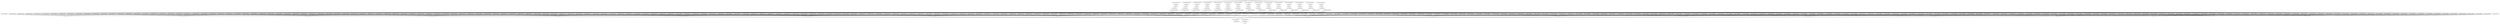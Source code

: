 strict digraph {
alignment_to_reference_ID0000001 [size=10000000];
sort_sam_ID0000002 [size=10000000];
dedup_ID0000003 [size=10000000];
add_replace_ID0000004 [size=10000000];
realign_target_creator_ID0000005 [size=10000000];
indel_realign_ID0000006 [size=10000000];
haplotype_caller_ID0000007 [size=10000000];
haplotype_caller_ID0000008 [size=10000000];
haplotype_caller_ID0000009 [size=10000000];
haplotype_caller_ID0000010 [size=10000000];
haplotype_caller_ID0000011 [size=10000000];
haplotype_caller_ID0000012 [size=10000000];
haplotype_caller_ID0000013 [size=10000000];
haplotype_caller_ID0000014 [size=10000000];
haplotype_caller_ID0000015 [size=10000000];
haplotype_caller_ID0000016 [size=10000000];
haplotype_caller_ID0000017 [size=10000000];
haplotype_caller_ID0000018 [size=10000000];
haplotype_caller_ID0000019 [size=10000000];
haplotype_caller_ID0000020 [size=10000000];
haplotype_caller_ID0000021 [size=10000000];
haplotype_caller_ID0000022 [size=10000000];
haplotype_caller_ID0000023 [size=10000000];
haplotype_caller_ID0000024 [size=10000000];
haplotype_caller_ID0000025 [size=10000000];
haplotype_caller_ID0000026 [size=10000000];
alignment_to_reference_ID0000027 [size=10000000];
sort_sam_ID0000028 [size=10000000];
dedup_ID0000029 [size=10000000];
add_replace_ID0000030 [size=10000000];
realign_target_creator_ID0000031 [size=10000000];
indel_realign_ID0000032 [size=10000000];
haplotype_caller_ID0000033 [size=10000000];
haplotype_caller_ID0000034 [size=10000000];
haplotype_caller_ID0000035 [size=10000000];
haplotype_caller_ID0000036 [size=10000000];
haplotype_caller_ID0000037 [size=10000000];
haplotype_caller_ID0000038 [size=10000000];
haplotype_caller_ID0000039 [size=10000000];
haplotype_caller_ID0000040 [size=10000000];
haplotype_caller_ID0000041 [size=10000000];
haplotype_caller_ID0000042 [size=10000000];
haplotype_caller_ID0000043 [size=10000000];
haplotype_caller_ID0000044 [size=10000000];
haplotype_caller_ID0000045 [size=10000000];
haplotype_caller_ID0000046 [size=10000000];
haplotype_caller_ID0000047 [size=10000000];
haplotype_caller_ID0000048 [size=10000000];
haplotype_caller_ID0000049 [size=10000000];
haplotype_caller_ID0000050 [size=10000000];
haplotype_caller_ID0000051 [size=10000000];
haplotype_caller_ID0000052 [size=10000000];
alignment_to_reference_ID0000053 [size=10000000];
sort_sam_ID0000054 [size=10000000];
dedup_ID0000055 [size=10000000];
add_replace_ID0000056 [size=10000000];
realign_target_creator_ID0000057 [size=10000000];
indel_realign_ID0000058 [size=10000000];
haplotype_caller_ID0000059 [size=10000000];
haplotype_caller_ID0000060 [size=10000000];
haplotype_caller_ID0000061 [size=10000000];
haplotype_caller_ID0000062 [size=10000000];
haplotype_caller_ID0000063 [size=10000000];
haplotype_caller_ID0000064 [size=10000000];
haplotype_caller_ID0000065 [size=10000000];
haplotype_caller_ID0000066 [size=10000000];
haplotype_caller_ID0000067 [size=10000000];
haplotype_caller_ID0000068 [size=10000000];
haplotype_caller_ID0000069 [size=10000000];
haplotype_caller_ID0000070 [size=10000000];
haplotype_caller_ID0000071 [size=10000000];
haplotype_caller_ID0000072 [size=10000000];
haplotype_caller_ID0000073 [size=10000000];
haplotype_caller_ID0000074 [size=10000000];
haplotype_caller_ID0000075 [size=10000000];
haplotype_caller_ID0000076 [size=10000000];
haplotype_caller_ID0000077 [size=10000000];
haplotype_caller_ID0000078 [size=10000000];
alignment_to_reference_ID0000079 [size=10000000];
sort_sam_ID0000080 [size=10000000];
dedup_ID0000081 [size=10000000];
add_replace_ID0000082 [size=10000000];
realign_target_creator_ID0000083 [size=10000000];
indel_realign_ID0000084 [size=10000000];
haplotype_caller_ID0000085 [size=10000000];
haplotype_caller_ID0000086 [size=10000000];
haplotype_caller_ID0000087 [size=10000000];
haplotype_caller_ID0000088 [size=10000000];
haplotype_caller_ID0000089 [size=10000000];
haplotype_caller_ID0000090 [size=10000000];
haplotype_caller_ID0000091 [size=10000000];
haplotype_caller_ID0000092 [size=10000000];
haplotype_caller_ID0000093 [size=10000000];
haplotype_caller_ID0000094 [size=10000000];
haplotype_caller_ID0000095 [size=10000000];
haplotype_caller_ID0000096 [size=10000000];
haplotype_caller_ID0000097 [size=10000000];
haplotype_caller_ID0000098 [size=10000000];
haplotype_caller_ID0000099 [size=10000000];
haplotype_caller_ID0000100 [size=10000000];
haplotype_caller_ID0000101 [size=10000000];
haplotype_caller_ID0000102 [size=10000000];
haplotype_caller_ID0000103 [size=10000000];
haplotype_caller_ID0000104 [size=10000000];
alignment_to_reference_ID0000105 [size=10000000];
sort_sam_ID0000106 [size=10000000];
dedup_ID0000107 [size=10000000];
add_replace_ID0000108 [size=10000000];
realign_target_creator_ID0000109 [size=10000000];
indel_realign_ID0000110 [size=10000000];
haplotype_caller_ID0000111 [size=10000000];
haplotype_caller_ID0000112 [size=10000000];
haplotype_caller_ID0000113 [size=10000000];
haplotype_caller_ID0000114 [size=10000000];
haplotype_caller_ID0000115 [size=10000000];
haplotype_caller_ID0000116 [size=10000000];
haplotype_caller_ID0000117 [size=10000000];
haplotype_caller_ID0000118 [size=10000000];
haplotype_caller_ID0000119 [size=10000000];
haplotype_caller_ID0000120 [size=10000000];
haplotype_caller_ID0000121 [size=10000000];
haplotype_caller_ID0000122 [size=10000000];
haplotype_caller_ID0000123 [size=10000000];
haplotype_caller_ID0000124 [size=10000000];
haplotype_caller_ID0000125 [size=10000000];
haplotype_caller_ID0000126 [size=10000000];
haplotype_caller_ID0000127 [size=10000000];
haplotype_caller_ID0000128 [size=10000000];
haplotype_caller_ID0000129 [size=10000000];
haplotype_caller_ID0000130 [size=10000000];
alignment_to_reference_ID0000131 [size=10000000];
sort_sam_ID0000132 [size=10000000];
dedup_ID0000133 [size=10000000];
add_replace_ID0000134 [size=10000000];
realign_target_creator_ID0000135 [size=10000000];
indel_realign_ID0000136 [size=10000000];
haplotype_caller_ID0000137 [size=10000000];
haplotype_caller_ID0000138 [size=10000000];
haplotype_caller_ID0000139 [size=10000000];
haplotype_caller_ID0000140 [size=10000000];
haplotype_caller_ID0000141 [size=10000000];
haplotype_caller_ID0000142 [size=10000000];
haplotype_caller_ID0000143 [size=10000000];
haplotype_caller_ID0000144 [size=10000000];
haplotype_caller_ID0000145 [size=10000000];
haplotype_caller_ID0000146 [size=10000000];
haplotype_caller_ID0000147 [size=10000000];
haplotype_caller_ID0000148 [size=10000000];
haplotype_caller_ID0000149 [size=10000000];
haplotype_caller_ID0000150 [size=10000000];
haplotype_caller_ID0000151 [size=10000000];
haplotype_caller_ID0000152 [size=10000000];
haplotype_caller_ID0000153 [size=10000000];
haplotype_caller_ID0000154 [size=10000000];
haplotype_caller_ID0000155 [size=10000000];
haplotype_caller_ID0000156 [size=10000000];
alignment_to_reference_ID0000157 [size=10000000];
sort_sam_ID0000158 [size=10000000];
dedup_ID0000159 [size=10000000];
add_replace_ID0000160 [size=10000000];
realign_target_creator_ID0000161 [size=10000000];
indel_realign_ID0000162 [size=10000000];
haplotype_caller_ID0000163 [size=10000000];
haplotype_caller_ID0000164 [size=10000000];
haplotype_caller_ID0000165 [size=10000000];
haplotype_caller_ID0000166 [size=10000000];
haplotype_caller_ID0000167 [size=10000000];
haplotype_caller_ID0000168 [size=10000000];
haplotype_caller_ID0000169 [size=10000000];
haplotype_caller_ID0000170 [size=10000000];
haplotype_caller_ID0000171 [size=10000000];
haplotype_caller_ID0000172 [size=10000000];
haplotype_caller_ID0000173 [size=10000000];
haplotype_caller_ID0000174 [size=10000000];
haplotype_caller_ID0000175 [size=10000000];
haplotype_caller_ID0000176 [size=10000000];
haplotype_caller_ID0000177 [size=10000000];
haplotype_caller_ID0000178 [size=10000000];
haplotype_caller_ID0000179 [size=10000000];
haplotype_caller_ID0000180 [size=10000000];
haplotype_caller_ID0000181 [size=10000000];
haplotype_caller_ID0000182 [size=10000000];
alignment_to_reference_ID0000183 [size=10000000];
sort_sam_ID0000184 [size=10000000];
dedup_ID0000185 [size=10000000];
add_replace_ID0000186 [size=10000000];
realign_target_creator_ID0000187 [size=10000000];
indel_realign_ID0000188 [size=10000000];
haplotype_caller_ID0000189 [size=10000000];
haplotype_caller_ID0000190 [size=10000000];
haplotype_caller_ID0000191 [size=10000000];
haplotype_caller_ID0000192 [size=10000000];
haplotype_caller_ID0000193 [size=10000000];
haplotype_caller_ID0000194 [size=10000000];
haplotype_caller_ID0000195 [size=10000000];
haplotype_caller_ID0000196 [size=10000000];
haplotype_caller_ID0000197 [size=10000000];
haplotype_caller_ID0000198 [size=10000000];
haplotype_caller_ID0000199 [size=10000000];
haplotype_caller_ID0000200 [size=10000000];
haplotype_caller_ID0000201 [size=10000000];
haplotype_caller_ID0000202 [size=10000000];
haplotype_caller_ID0000203 [size=10000000];
haplotype_caller_ID0000204 [size=10000000];
haplotype_caller_ID0000205 [size=10000000];
haplotype_caller_ID0000206 [size=10000000];
haplotype_caller_ID0000207 [size=10000000];
haplotype_caller_ID0000208 [size=10000000];
alignment_to_reference_ID0000209 [size=10000000];
sort_sam_ID0000210 [size=10000000];
dedup_ID0000211 [size=10000000];
add_replace_ID0000212 [size=10000000];
realign_target_creator_ID0000213 [size=10000000];
indel_realign_ID0000214 [size=10000000];
haplotype_caller_ID0000215 [size=10000000];
haplotype_caller_ID0000216 [size=10000000];
haplotype_caller_ID0000217 [size=10000000];
haplotype_caller_ID0000218 [size=10000000];
haplotype_caller_ID0000219 [size=10000000];
haplotype_caller_ID0000220 [size=10000000];
haplotype_caller_ID0000221 [size=10000000];
haplotype_caller_ID0000222 [size=10000000];
haplotype_caller_ID0000223 [size=10000000];
haplotype_caller_ID0000224 [size=10000000];
haplotype_caller_ID0000225 [size=10000000];
haplotype_caller_ID0000226 [size=10000000];
haplotype_caller_ID0000227 [size=10000000];
haplotype_caller_ID0000228 [size=10000000];
haplotype_caller_ID0000229 [size=10000000];
haplotype_caller_ID0000230 [size=10000000];
haplotype_caller_ID0000231 [size=10000000];
haplotype_caller_ID0000232 [size=10000000];
haplotype_caller_ID0000233 [size=10000000];
haplotype_caller_ID0000234 [size=10000000];
alignment_to_reference_ID0000235 [size=10000000];
sort_sam_ID0000236 [size=10000000];
dedup_ID0000237 [size=10000000];
add_replace_ID0000238 [size=10000000];
realign_target_creator_ID0000239 [size=10000000];
indel_realign_ID0000240 [size=10000000];
haplotype_caller_ID0000241 [size=10000000];
haplotype_caller_ID0000242 [size=10000000];
haplotype_caller_ID0000243 [size=10000000];
haplotype_caller_ID0000244 [size=10000000];
haplotype_caller_ID0000245 [size=10000000];
haplotype_caller_ID0000246 [size=10000000];
haplotype_caller_ID0000247 [size=10000000];
haplotype_caller_ID0000248 [size=10000000];
haplotype_caller_ID0000249 [size=10000000];
haplotype_caller_ID0000250 [size=10000000];
haplotype_caller_ID0000251 [size=10000000];
haplotype_caller_ID0000252 [size=10000000];
haplotype_caller_ID0000253 [size=10000000];
haplotype_caller_ID0000254 [size=10000000];
haplotype_caller_ID0000255 [size=10000000];
haplotype_caller_ID0000256 [size=10000000];
haplotype_caller_ID0000257 [size=10000000];
haplotype_caller_ID0000258 [size=10000000];
haplotype_caller_ID0000259 [size=10000000];
haplotype_caller_ID0000260 [size=10000000];
alignment_to_reference_ID0000261 [size=10000000];
sort_sam_ID0000262 [size=10000000];
dedup_ID0000263 [size=10000000];
add_replace_ID0000264 [size=10000000];
realign_target_creator_ID0000265 [size=10000000];
indel_realign_ID0000266 [size=10000000];
haplotype_caller_ID0000267 [size=10000000];
haplotype_caller_ID0000268 [size=10000000];
haplotype_caller_ID0000269 [size=10000000];
haplotype_caller_ID0000270 [size=10000000];
haplotype_caller_ID0000271 [size=10000000];
haplotype_caller_ID0000272 [size=10000000];
haplotype_caller_ID0000273 [size=10000000];
haplotype_caller_ID0000274 [size=10000000];
haplotype_caller_ID0000275 [size=10000000];
haplotype_caller_ID0000276 [size=10000000];
haplotype_caller_ID0000277 [size=10000000];
haplotype_caller_ID0000278 [size=10000000];
haplotype_caller_ID0000279 [size=10000000];
haplotype_caller_ID0000280 [size=10000000];
haplotype_caller_ID0000281 [size=10000000];
haplotype_caller_ID0000282 [size=10000000];
haplotype_caller_ID0000283 [size=10000000];
haplotype_caller_ID0000284 [size=10000000];
haplotype_caller_ID0000285 [size=10000000];
haplotype_caller_ID0000286 [size=10000000];
alignment_to_reference_ID0000287 [size=10000000];
sort_sam_ID0000288 [size=10000000];
dedup_ID0000289 [size=10000000];
add_replace_ID0000290 [size=10000000];
realign_target_creator_ID0000291 [size=10000000];
indel_realign_ID0000292 [size=10000000];
haplotype_caller_ID0000293 [size=10000000];
haplotype_caller_ID0000294 [size=10000000];
haplotype_caller_ID0000295 [size=10000000];
haplotype_caller_ID0000296 [size=10000000];
haplotype_caller_ID0000297 [size=10000000];
haplotype_caller_ID0000298 [size=10000000];
haplotype_caller_ID0000299 [size=10000000];
haplotype_caller_ID0000300 [size=10000000];
haplotype_caller_ID0000301 [size=10000000];
haplotype_caller_ID0000302 [size=10000000];
haplotype_caller_ID0000303 [size=10000000];
haplotype_caller_ID0000304 [size=10000000];
haplotype_caller_ID0000305 [size=10000000];
haplotype_caller_ID0000306 [size=10000000];
haplotype_caller_ID0000307 [size=10000000];
haplotype_caller_ID0000308 [size=10000000];
haplotype_caller_ID0000309 [size=10000000];
haplotype_caller_ID0000310 [size=10000000];
haplotype_caller_ID0000311 [size=10000000];
haplotype_caller_ID0000312 [size=10000000];
alignment_to_reference_ID0000313 [size=10000000];
sort_sam_ID0000314 [size=10000000];
dedup_ID0000315 [size=10000000];
add_replace_ID0000316 [size=10000000];
realign_target_creator_ID0000317 [size=10000000];
indel_realign_ID0000318 [size=10000000];
haplotype_caller_ID0000319 [size=10000000];
haplotype_caller_ID0000320 [size=10000000];
haplotype_caller_ID0000321 [size=10000000];
haplotype_caller_ID0000322 [size=10000000];
haplotype_caller_ID0000323 [size=10000000];
haplotype_caller_ID0000324 [size=10000000];
haplotype_caller_ID0000325 [size=10000000];
haplotype_caller_ID0000326 [size=10000000];
haplotype_caller_ID0000327 [size=10000000];
haplotype_caller_ID0000328 [size=10000000];
haplotype_caller_ID0000329 [size=10000000];
haplotype_caller_ID0000330 [size=10000000];
haplotype_caller_ID0000331 [size=10000000];
haplotype_caller_ID0000332 [size=10000000];
haplotype_caller_ID0000333 [size=10000000];
haplotype_caller_ID0000334 [size=10000000];
haplotype_caller_ID0000335 [size=10000000];
haplotype_caller_ID0000336 [size=10000000];
haplotype_caller_ID0000337 [size=10000000];
haplotype_caller_ID0000338 [size=10000000];
alignment_to_reference_ID0000339 [size=10000000];
sort_sam_ID0000340 [size=10000000];
dedup_ID0000341 [size=10000000];
add_replace_ID0000342 [size=10000000];
realign_target_creator_ID0000343 [size=10000000];
indel_realign_ID0000344 [size=10000000];
haplotype_caller_ID0000345 [size=10000000];
haplotype_caller_ID0000346 [size=10000000];
haplotype_caller_ID0000347 [size=10000000];
haplotype_caller_ID0000348 [size=10000000];
haplotype_caller_ID0000349 [size=10000000];
haplotype_caller_ID0000350 [size=10000000];
haplotype_caller_ID0000351 [size=10000000];
haplotype_caller_ID0000352 [size=10000000];
haplotype_caller_ID0000353 [size=10000000];
haplotype_caller_ID0000354 [size=10000000];
haplotype_caller_ID0000355 [size=10000000];
haplotype_caller_ID0000356 [size=10000000];
haplotype_caller_ID0000357 [size=10000000];
haplotype_caller_ID0000358 [size=10000000];
haplotype_caller_ID0000359 [size=10000000];
haplotype_caller_ID0000360 [size=10000000];
haplotype_caller_ID0000361 [size=10000000];
haplotype_caller_ID0000362 [size=10000000];
haplotype_caller_ID0000363 [size=10000000];
haplotype_caller_ID0000364 [size=10000000];
alignment_to_reference_ID0000365 [size=10000000];
sort_sam_ID0000366 [size=10000000];
dedup_ID0000367 [size=10000000];
add_replace_ID0000368 [size=10000000];
realign_target_creator_ID0000369 [size=10000000];
indel_realign_ID0000370 [size=10000000];
haplotype_caller_ID0000371 [size=10000000];
haplotype_caller_ID0000372 [size=10000000];
haplotype_caller_ID0000373 [size=10000000];
haplotype_caller_ID0000374 [size=10000000];
haplotype_caller_ID0000375 [size=10000000];
haplotype_caller_ID0000376 [size=10000000];
haplotype_caller_ID0000377 [size=10000000];
haplotype_caller_ID0000378 [size=10000000];
haplotype_caller_ID0000379 [size=10000000];
haplotype_caller_ID0000380 [size=10000000];
haplotype_caller_ID0000381 [size=10000000];
haplotype_caller_ID0000382 [size=10000000];
haplotype_caller_ID0000383 [size=10000000];
haplotype_caller_ID0000384 [size=10000000];
haplotype_caller_ID0000385 [size=10000000];
haplotype_caller_ID0000386 [size=10000000];
haplotype_caller_ID0000387 [size=10000000];
haplotype_caller_ID0000388 [size=10000000];
haplotype_caller_ID0000389 [size=10000000];
haplotype_caller_ID0000390 [size=10000000];
merge_gcvf_ID0000391 [size=10000000];
genotype_gvcfs_ID0000392 [size=10000000];
genotype_gvcfs_ID0000393 [size=10000000];
genotype_gvcfs_ID0000394 [size=10000000];
genotype_gvcfs_ID0000395 [size=10000000];
genotype_gvcfs_ID0000396 [size=10000000];
genotype_gvcfs_ID0000397 [size=10000000];
genotype_gvcfs_ID0000398 [size=10000000];
genotype_gvcfs_ID0000399 [size=10000000];
genotype_gvcfs_ID0000400 [size=10000000];
genotype_gvcfs_ID0000401 [size=10000000];
genotype_gvcfs_ID0000402 [size=10000000];
genotype_gvcfs_ID0000403 [size=10000000];
genotype_gvcfs_ID0000404 [size=10000000];
genotype_gvcfs_ID0000405 [size=10000000];
genotype_gvcfs_ID0000406 [size=10000000];
genotype_gvcfs_ID0000407 [size=10000000];
genotype_gvcfs_ID0000408 [size=10000000];
genotype_gvcfs_ID0000409 [size=10000000];
genotype_gvcfs_ID0000410 [size=10000000];
genotype_gvcfs_ID0000411 [size=10000000];
combine_variants_ID0000412 [size=10000000];
select_variants_snp_ID0000413 [size=10000000];
filtering_snp_ID0000414 [size=10000000];
select_variants_indel_ID0000415 [size=10000000];
filtering_indel_ID0000416 [size=10000000];
root [size=2];
end [size=2];
alignment_to_reference_ID0000001 -> sort_sam_ID0000002 [size=40000000];
sort_sam_ID0000002 -> dedup_ID0000003 [size=40000000];
dedup_ID0000003 -> add_replace_ID0000004 [size=40000000];
add_replace_ID0000004 -> realign_target_creator_ID0000005 [size=40000000];
add_replace_ID0000004 -> indel_realign_ID0000006 [size=40000000];
realign_target_creator_ID0000005 -> indel_realign_ID0000006 [size=40000000];
indel_realign_ID0000006 -> haplotype_caller_ID0000007 [size=40000000];
indel_realign_ID0000006 -> haplotype_caller_ID0000008 [size=40000000];
indel_realign_ID0000006 -> haplotype_caller_ID0000009 [size=40000000];
indel_realign_ID0000006 -> haplotype_caller_ID0000010 [size=40000000];
indel_realign_ID0000006 -> haplotype_caller_ID0000011 [size=40000000];
indel_realign_ID0000006 -> haplotype_caller_ID0000012 [size=40000000];
indel_realign_ID0000006 -> haplotype_caller_ID0000013 [size=40000000];
indel_realign_ID0000006 -> haplotype_caller_ID0000014 [size=40000000];
indel_realign_ID0000006 -> haplotype_caller_ID0000015 [size=40000000];
indel_realign_ID0000006 -> haplotype_caller_ID0000016 [size=40000000];
indel_realign_ID0000006 -> haplotype_caller_ID0000017 [size=40000000];
indel_realign_ID0000006 -> haplotype_caller_ID0000018 [size=40000000];
indel_realign_ID0000006 -> haplotype_caller_ID0000019 [size=40000000];
indel_realign_ID0000006 -> haplotype_caller_ID0000020 [size=40000000];
indel_realign_ID0000006 -> haplotype_caller_ID0000021 [size=40000000];
indel_realign_ID0000006 -> haplotype_caller_ID0000022 [size=40000000];
indel_realign_ID0000006 -> haplotype_caller_ID0000023 [size=40000000];
indel_realign_ID0000006 -> haplotype_caller_ID0000024 [size=40000000];
indel_realign_ID0000006 -> haplotype_caller_ID0000025 [size=40000000];
indel_realign_ID0000006 -> haplotype_caller_ID0000026 [size=40000000];
haplotype_caller_ID0000007 -> merge_gcvf_ID0000391 [size=40000000];
haplotype_caller_ID0000007 -> genotype_gvcfs_ID0000392 [size=40000000];
haplotype_caller_ID0000008 -> merge_gcvf_ID0000391 [size=40000000];
haplotype_caller_ID0000008 -> genotype_gvcfs_ID0000393 [size=40000000];
haplotype_caller_ID0000009 -> merge_gcvf_ID0000391 [size=40000000];
haplotype_caller_ID0000009 -> genotype_gvcfs_ID0000394 [size=40000000];
haplotype_caller_ID0000010 -> merge_gcvf_ID0000391 [size=40000000];
haplotype_caller_ID0000010 -> genotype_gvcfs_ID0000395 [size=40000000];
haplotype_caller_ID0000011 -> merge_gcvf_ID0000391 [size=40000000];
haplotype_caller_ID0000011 -> genotype_gvcfs_ID0000396 [size=40000000];
haplotype_caller_ID0000012 -> merge_gcvf_ID0000391 [size=40000000];
haplotype_caller_ID0000012 -> genotype_gvcfs_ID0000397 [size=40000000];
haplotype_caller_ID0000013 -> merge_gcvf_ID0000391 [size=40000000];
haplotype_caller_ID0000013 -> genotype_gvcfs_ID0000398 [size=40000000];
haplotype_caller_ID0000014 -> merge_gcvf_ID0000391 [size=40000000];
haplotype_caller_ID0000014 -> genotype_gvcfs_ID0000399 [size=40000000];
haplotype_caller_ID0000015 -> merge_gcvf_ID0000391 [size=40000000];
haplotype_caller_ID0000015 -> genotype_gvcfs_ID0000400 [size=40000000];
haplotype_caller_ID0000016 -> merge_gcvf_ID0000391 [size=40000000];
haplotype_caller_ID0000016 -> genotype_gvcfs_ID0000401 [size=40000000];
haplotype_caller_ID0000017 -> merge_gcvf_ID0000391 [size=40000000];
haplotype_caller_ID0000017 -> genotype_gvcfs_ID0000402 [size=40000000];
haplotype_caller_ID0000018 -> merge_gcvf_ID0000391 [size=40000000];
haplotype_caller_ID0000018 -> genotype_gvcfs_ID0000403 [size=40000000];
haplotype_caller_ID0000019 -> merge_gcvf_ID0000391 [size=40000000];
haplotype_caller_ID0000019 -> genotype_gvcfs_ID0000404 [size=40000000];
haplotype_caller_ID0000020 -> merge_gcvf_ID0000391 [size=40000000];
haplotype_caller_ID0000020 -> genotype_gvcfs_ID0000405 [size=40000000];
haplotype_caller_ID0000021 -> merge_gcvf_ID0000391 [size=40000000];
haplotype_caller_ID0000021 -> genotype_gvcfs_ID0000406 [size=40000000];
haplotype_caller_ID0000022 -> merge_gcvf_ID0000391 [size=40000000];
haplotype_caller_ID0000022 -> genotype_gvcfs_ID0000407 [size=40000000];
haplotype_caller_ID0000023 -> merge_gcvf_ID0000391 [size=40000000];
haplotype_caller_ID0000023 -> genotype_gvcfs_ID0000408 [size=40000000];
haplotype_caller_ID0000024 -> merge_gcvf_ID0000391 [size=40000000];
haplotype_caller_ID0000024 -> genotype_gvcfs_ID0000409 [size=40000000];
haplotype_caller_ID0000025 -> merge_gcvf_ID0000391 [size=40000000];
haplotype_caller_ID0000025 -> genotype_gvcfs_ID0000410 [size=40000000];
haplotype_caller_ID0000026 -> merge_gcvf_ID0000391 [size=40000000];
haplotype_caller_ID0000026 -> genotype_gvcfs_ID0000411 [size=40000000];
alignment_to_reference_ID0000027 -> sort_sam_ID0000028 [size=40000000];
sort_sam_ID0000028 -> dedup_ID0000029 [size=40000000];
dedup_ID0000029 -> add_replace_ID0000030 [size=40000000];
add_replace_ID0000030 -> realign_target_creator_ID0000031 [size=40000000];
add_replace_ID0000030 -> indel_realign_ID0000032 [size=40000000];
realign_target_creator_ID0000031 -> indel_realign_ID0000032 [size=40000000];
indel_realign_ID0000032 -> haplotype_caller_ID0000033 [size=40000000];
indel_realign_ID0000032 -> haplotype_caller_ID0000034 [size=40000000];
indel_realign_ID0000032 -> haplotype_caller_ID0000035 [size=40000000];
indel_realign_ID0000032 -> haplotype_caller_ID0000036 [size=40000000];
indel_realign_ID0000032 -> haplotype_caller_ID0000037 [size=40000000];
indel_realign_ID0000032 -> haplotype_caller_ID0000038 [size=40000000];
indel_realign_ID0000032 -> haplotype_caller_ID0000039 [size=40000000];
indel_realign_ID0000032 -> haplotype_caller_ID0000040 [size=40000000];
indel_realign_ID0000032 -> haplotype_caller_ID0000041 [size=40000000];
indel_realign_ID0000032 -> haplotype_caller_ID0000042 [size=40000000];
indel_realign_ID0000032 -> haplotype_caller_ID0000043 [size=40000000];
indel_realign_ID0000032 -> haplotype_caller_ID0000044 [size=40000000];
indel_realign_ID0000032 -> haplotype_caller_ID0000045 [size=40000000];
indel_realign_ID0000032 -> haplotype_caller_ID0000046 [size=40000000];
indel_realign_ID0000032 -> haplotype_caller_ID0000047 [size=40000000];
indel_realign_ID0000032 -> haplotype_caller_ID0000048 [size=40000000];
indel_realign_ID0000032 -> haplotype_caller_ID0000049 [size=40000000];
indel_realign_ID0000032 -> haplotype_caller_ID0000050 [size=40000000];
indel_realign_ID0000032 -> haplotype_caller_ID0000051 [size=40000000];
indel_realign_ID0000032 -> haplotype_caller_ID0000052 [size=40000000];
haplotype_caller_ID0000033 -> merge_gcvf_ID0000391 [size=40000000];
haplotype_caller_ID0000033 -> genotype_gvcfs_ID0000392 [size=40000000];
haplotype_caller_ID0000034 -> merge_gcvf_ID0000391 [size=40000000];
haplotype_caller_ID0000034 -> genotype_gvcfs_ID0000393 [size=40000000];
haplotype_caller_ID0000035 -> merge_gcvf_ID0000391 [size=40000000];
haplotype_caller_ID0000035 -> genotype_gvcfs_ID0000394 [size=40000000];
haplotype_caller_ID0000036 -> merge_gcvf_ID0000391 [size=40000000];
haplotype_caller_ID0000036 -> genotype_gvcfs_ID0000395 [size=40000000];
haplotype_caller_ID0000037 -> merge_gcvf_ID0000391 [size=40000000];
haplotype_caller_ID0000037 -> genotype_gvcfs_ID0000396 [size=40000000];
haplotype_caller_ID0000038 -> merge_gcvf_ID0000391 [size=40000000];
haplotype_caller_ID0000038 -> genotype_gvcfs_ID0000397 [size=40000000];
haplotype_caller_ID0000039 -> merge_gcvf_ID0000391 [size=40000000];
haplotype_caller_ID0000039 -> genotype_gvcfs_ID0000398 [size=40000000];
haplotype_caller_ID0000040 -> merge_gcvf_ID0000391 [size=40000000];
haplotype_caller_ID0000040 -> genotype_gvcfs_ID0000399 [size=40000000];
haplotype_caller_ID0000041 -> merge_gcvf_ID0000391 [size=40000000];
haplotype_caller_ID0000041 -> genotype_gvcfs_ID0000400 [size=40000000];
haplotype_caller_ID0000042 -> merge_gcvf_ID0000391 [size=40000000];
haplotype_caller_ID0000042 -> genotype_gvcfs_ID0000401 [size=40000000];
haplotype_caller_ID0000043 -> merge_gcvf_ID0000391 [size=40000000];
haplotype_caller_ID0000043 -> genotype_gvcfs_ID0000402 [size=40000000];
haplotype_caller_ID0000044 -> merge_gcvf_ID0000391 [size=40000000];
haplotype_caller_ID0000044 -> genotype_gvcfs_ID0000403 [size=40000000];
haplotype_caller_ID0000045 -> merge_gcvf_ID0000391 [size=40000000];
haplotype_caller_ID0000045 -> genotype_gvcfs_ID0000404 [size=40000000];
haplotype_caller_ID0000046 -> merge_gcvf_ID0000391 [size=40000000];
haplotype_caller_ID0000046 -> genotype_gvcfs_ID0000405 [size=40000000];
haplotype_caller_ID0000047 -> merge_gcvf_ID0000391 [size=40000000];
haplotype_caller_ID0000047 -> genotype_gvcfs_ID0000406 [size=40000000];
haplotype_caller_ID0000048 -> merge_gcvf_ID0000391 [size=40000000];
haplotype_caller_ID0000048 -> genotype_gvcfs_ID0000407 [size=40000000];
haplotype_caller_ID0000049 -> merge_gcvf_ID0000391 [size=40000000];
haplotype_caller_ID0000049 -> genotype_gvcfs_ID0000408 [size=40000000];
haplotype_caller_ID0000050 -> merge_gcvf_ID0000391 [size=40000000];
haplotype_caller_ID0000050 -> genotype_gvcfs_ID0000409 [size=40000000];
haplotype_caller_ID0000051 -> merge_gcvf_ID0000391 [size=40000000];
haplotype_caller_ID0000051 -> genotype_gvcfs_ID0000410 [size=40000000];
haplotype_caller_ID0000052 -> merge_gcvf_ID0000391 [size=40000000];
haplotype_caller_ID0000052 -> genotype_gvcfs_ID0000411 [size=40000000];
alignment_to_reference_ID0000053 -> sort_sam_ID0000054 [size=40000000];
sort_sam_ID0000054 -> dedup_ID0000055 [size=40000000];
dedup_ID0000055 -> add_replace_ID0000056 [size=40000000];
add_replace_ID0000056 -> realign_target_creator_ID0000057 [size=40000000];
add_replace_ID0000056 -> indel_realign_ID0000058 [size=40000000];
realign_target_creator_ID0000057 -> indel_realign_ID0000058 [size=40000000];
indel_realign_ID0000058 -> haplotype_caller_ID0000059 [size=40000000];
indel_realign_ID0000058 -> haplotype_caller_ID0000060 [size=40000000];
indel_realign_ID0000058 -> haplotype_caller_ID0000061 [size=40000000];
indel_realign_ID0000058 -> haplotype_caller_ID0000062 [size=40000000];
indel_realign_ID0000058 -> haplotype_caller_ID0000063 [size=40000000];
indel_realign_ID0000058 -> haplotype_caller_ID0000064 [size=40000000];
indel_realign_ID0000058 -> haplotype_caller_ID0000065 [size=40000000];
indel_realign_ID0000058 -> haplotype_caller_ID0000066 [size=40000000];
indel_realign_ID0000058 -> haplotype_caller_ID0000067 [size=40000000];
indel_realign_ID0000058 -> haplotype_caller_ID0000068 [size=40000000];
indel_realign_ID0000058 -> haplotype_caller_ID0000069 [size=40000000];
indel_realign_ID0000058 -> haplotype_caller_ID0000070 [size=40000000];
indel_realign_ID0000058 -> haplotype_caller_ID0000071 [size=40000000];
indel_realign_ID0000058 -> haplotype_caller_ID0000072 [size=40000000];
indel_realign_ID0000058 -> haplotype_caller_ID0000073 [size=40000000];
indel_realign_ID0000058 -> haplotype_caller_ID0000074 [size=40000000];
indel_realign_ID0000058 -> haplotype_caller_ID0000075 [size=40000000];
indel_realign_ID0000058 -> haplotype_caller_ID0000076 [size=40000000];
indel_realign_ID0000058 -> haplotype_caller_ID0000077 [size=40000000];
indel_realign_ID0000058 -> haplotype_caller_ID0000078 [size=40000000];
haplotype_caller_ID0000059 -> merge_gcvf_ID0000391 [size=40000000];
haplotype_caller_ID0000059 -> genotype_gvcfs_ID0000392 [size=40000000];
haplotype_caller_ID0000060 -> merge_gcvf_ID0000391 [size=40000000];
haplotype_caller_ID0000060 -> genotype_gvcfs_ID0000393 [size=40000000];
haplotype_caller_ID0000061 -> merge_gcvf_ID0000391 [size=40000000];
haplotype_caller_ID0000061 -> genotype_gvcfs_ID0000394 [size=40000000];
haplotype_caller_ID0000062 -> merge_gcvf_ID0000391 [size=40000000];
haplotype_caller_ID0000062 -> genotype_gvcfs_ID0000395 [size=40000000];
haplotype_caller_ID0000063 -> merge_gcvf_ID0000391 [size=40000000];
haplotype_caller_ID0000063 -> genotype_gvcfs_ID0000396 [size=40000000];
haplotype_caller_ID0000064 -> merge_gcvf_ID0000391 [size=40000000];
haplotype_caller_ID0000064 -> genotype_gvcfs_ID0000397 [size=40000000];
haplotype_caller_ID0000065 -> merge_gcvf_ID0000391 [size=40000000];
haplotype_caller_ID0000065 -> genotype_gvcfs_ID0000398 [size=40000000];
haplotype_caller_ID0000066 -> merge_gcvf_ID0000391 [size=40000000];
haplotype_caller_ID0000066 -> genotype_gvcfs_ID0000399 [size=40000000];
haplotype_caller_ID0000067 -> merge_gcvf_ID0000391 [size=40000000];
haplotype_caller_ID0000067 -> genotype_gvcfs_ID0000400 [size=40000000];
haplotype_caller_ID0000068 -> merge_gcvf_ID0000391 [size=40000000];
haplotype_caller_ID0000068 -> genotype_gvcfs_ID0000401 [size=40000000];
haplotype_caller_ID0000069 -> merge_gcvf_ID0000391 [size=40000000];
haplotype_caller_ID0000069 -> genotype_gvcfs_ID0000402 [size=40000000];
haplotype_caller_ID0000070 -> merge_gcvf_ID0000391 [size=40000000];
haplotype_caller_ID0000070 -> genotype_gvcfs_ID0000403 [size=40000000];
haplotype_caller_ID0000071 -> merge_gcvf_ID0000391 [size=40000000];
haplotype_caller_ID0000071 -> genotype_gvcfs_ID0000404 [size=40000000];
haplotype_caller_ID0000072 -> merge_gcvf_ID0000391 [size=40000000];
haplotype_caller_ID0000072 -> genotype_gvcfs_ID0000405 [size=40000000];
haplotype_caller_ID0000073 -> merge_gcvf_ID0000391 [size=40000000];
haplotype_caller_ID0000073 -> genotype_gvcfs_ID0000406 [size=40000000];
haplotype_caller_ID0000074 -> merge_gcvf_ID0000391 [size=40000000];
haplotype_caller_ID0000074 -> genotype_gvcfs_ID0000407 [size=40000000];
haplotype_caller_ID0000075 -> merge_gcvf_ID0000391 [size=40000000];
haplotype_caller_ID0000075 -> genotype_gvcfs_ID0000408 [size=40000000];
haplotype_caller_ID0000076 -> merge_gcvf_ID0000391 [size=40000000];
haplotype_caller_ID0000076 -> genotype_gvcfs_ID0000409 [size=40000000];
haplotype_caller_ID0000077 -> merge_gcvf_ID0000391 [size=40000000];
haplotype_caller_ID0000077 -> genotype_gvcfs_ID0000410 [size=40000000];
haplotype_caller_ID0000078 -> merge_gcvf_ID0000391 [size=40000000];
haplotype_caller_ID0000078 -> genotype_gvcfs_ID0000411 [size=40000000];
alignment_to_reference_ID0000079 -> sort_sam_ID0000080 [size=40000000];
sort_sam_ID0000080 -> dedup_ID0000081 [size=40000000];
dedup_ID0000081 -> add_replace_ID0000082 [size=40000000];
add_replace_ID0000082 -> realign_target_creator_ID0000083 [size=40000000];
add_replace_ID0000082 -> indel_realign_ID0000084 [size=40000000];
realign_target_creator_ID0000083 -> indel_realign_ID0000084 [size=40000000];
indel_realign_ID0000084 -> haplotype_caller_ID0000085 [size=40000000];
indel_realign_ID0000084 -> haplotype_caller_ID0000086 [size=40000000];
indel_realign_ID0000084 -> haplotype_caller_ID0000087 [size=40000000];
indel_realign_ID0000084 -> haplotype_caller_ID0000088 [size=40000000];
indel_realign_ID0000084 -> haplotype_caller_ID0000089 [size=40000000];
indel_realign_ID0000084 -> haplotype_caller_ID0000090 [size=40000000];
indel_realign_ID0000084 -> haplotype_caller_ID0000091 [size=40000000];
indel_realign_ID0000084 -> haplotype_caller_ID0000092 [size=40000000];
indel_realign_ID0000084 -> haplotype_caller_ID0000093 [size=40000000];
indel_realign_ID0000084 -> haplotype_caller_ID0000094 [size=40000000];
indel_realign_ID0000084 -> haplotype_caller_ID0000095 [size=40000000];
indel_realign_ID0000084 -> haplotype_caller_ID0000096 [size=40000000];
indel_realign_ID0000084 -> haplotype_caller_ID0000097 [size=40000000];
indel_realign_ID0000084 -> haplotype_caller_ID0000098 [size=40000000];
indel_realign_ID0000084 -> haplotype_caller_ID0000099 [size=40000000];
indel_realign_ID0000084 -> haplotype_caller_ID0000100 [size=40000000];
indel_realign_ID0000084 -> haplotype_caller_ID0000101 [size=40000000];
indel_realign_ID0000084 -> haplotype_caller_ID0000102 [size=40000000];
indel_realign_ID0000084 -> haplotype_caller_ID0000103 [size=40000000];
indel_realign_ID0000084 -> haplotype_caller_ID0000104 [size=40000000];
haplotype_caller_ID0000085 -> merge_gcvf_ID0000391 [size=40000000];
haplotype_caller_ID0000085 -> genotype_gvcfs_ID0000392 [size=40000000];
haplotype_caller_ID0000086 -> merge_gcvf_ID0000391 [size=40000000];
haplotype_caller_ID0000086 -> genotype_gvcfs_ID0000393 [size=40000000];
haplotype_caller_ID0000087 -> merge_gcvf_ID0000391 [size=40000000];
haplotype_caller_ID0000087 -> genotype_gvcfs_ID0000394 [size=40000000];
haplotype_caller_ID0000088 -> merge_gcvf_ID0000391 [size=40000000];
haplotype_caller_ID0000088 -> genotype_gvcfs_ID0000395 [size=40000000];
haplotype_caller_ID0000089 -> merge_gcvf_ID0000391 [size=40000000];
haplotype_caller_ID0000089 -> genotype_gvcfs_ID0000396 [size=40000000];
haplotype_caller_ID0000090 -> merge_gcvf_ID0000391 [size=40000000];
haplotype_caller_ID0000090 -> genotype_gvcfs_ID0000397 [size=40000000];
haplotype_caller_ID0000091 -> merge_gcvf_ID0000391 [size=40000000];
haplotype_caller_ID0000091 -> genotype_gvcfs_ID0000398 [size=40000000];
haplotype_caller_ID0000092 -> merge_gcvf_ID0000391 [size=40000000];
haplotype_caller_ID0000092 -> genotype_gvcfs_ID0000399 [size=40000000];
haplotype_caller_ID0000093 -> merge_gcvf_ID0000391 [size=40000000];
haplotype_caller_ID0000093 -> genotype_gvcfs_ID0000400 [size=40000000];
haplotype_caller_ID0000094 -> merge_gcvf_ID0000391 [size=40000000];
haplotype_caller_ID0000094 -> genotype_gvcfs_ID0000401 [size=40000000];
haplotype_caller_ID0000095 -> merge_gcvf_ID0000391 [size=40000000];
haplotype_caller_ID0000095 -> genotype_gvcfs_ID0000402 [size=40000000];
haplotype_caller_ID0000096 -> merge_gcvf_ID0000391 [size=40000000];
haplotype_caller_ID0000096 -> genotype_gvcfs_ID0000403 [size=40000000];
haplotype_caller_ID0000097 -> merge_gcvf_ID0000391 [size=40000000];
haplotype_caller_ID0000097 -> genotype_gvcfs_ID0000404 [size=40000000];
haplotype_caller_ID0000098 -> merge_gcvf_ID0000391 [size=40000000];
haplotype_caller_ID0000098 -> genotype_gvcfs_ID0000405 [size=40000000];
haplotype_caller_ID0000099 -> merge_gcvf_ID0000391 [size=40000000];
haplotype_caller_ID0000099 -> genotype_gvcfs_ID0000406 [size=40000000];
haplotype_caller_ID0000100 -> merge_gcvf_ID0000391 [size=40000000];
haplotype_caller_ID0000100 -> genotype_gvcfs_ID0000407 [size=40000000];
haplotype_caller_ID0000101 -> merge_gcvf_ID0000391 [size=40000000];
haplotype_caller_ID0000101 -> genotype_gvcfs_ID0000408 [size=40000000];
haplotype_caller_ID0000102 -> merge_gcvf_ID0000391 [size=40000000];
haplotype_caller_ID0000102 -> genotype_gvcfs_ID0000409 [size=40000000];
haplotype_caller_ID0000103 -> merge_gcvf_ID0000391 [size=40000000];
haplotype_caller_ID0000103 -> genotype_gvcfs_ID0000410 [size=40000000];
haplotype_caller_ID0000104 -> merge_gcvf_ID0000391 [size=40000000];
haplotype_caller_ID0000104 -> genotype_gvcfs_ID0000411 [size=40000000];
alignment_to_reference_ID0000105 -> sort_sam_ID0000106 [size=40000000];
sort_sam_ID0000106 -> dedup_ID0000107 [size=40000000];
dedup_ID0000107 -> add_replace_ID0000108 [size=40000000];
add_replace_ID0000108 -> realign_target_creator_ID0000109 [size=40000000];
add_replace_ID0000108 -> indel_realign_ID0000110 [size=40000000];
realign_target_creator_ID0000109 -> indel_realign_ID0000110 [size=40000000];
indel_realign_ID0000110 -> haplotype_caller_ID0000111 [size=40000000];
indel_realign_ID0000110 -> haplotype_caller_ID0000112 [size=40000000];
indel_realign_ID0000110 -> haplotype_caller_ID0000113 [size=40000000];
indel_realign_ID0000110 -> haplotype_caller_ID0000114 [size=40000000];
indel_realign_ID0000110 -> haplotype_caller_ID0000115 [size=40000000];
indel_realign_ID0000110 -> haplotype_caller_ID0000116 [size=40000000];
indel_realign_ID0000110 -> haplotype_caller_ID0000117 [size=40000000];
indel_realign_ID0000110 -> haplotype_caller_ID0000118 [size=40000000];
indel_realign_ID0000110 -> haplotype_caller_ID0000119 [size=40000000];
indel_realign_ID0000110 -> haplotype_caller_ID0000120 [size=40000000];
indel_realign_ID0000110 -> haplotype_caller_ID0000121 [size=40000000];
indel_realign_ID0000110 -> haplotype_caller_ID0000122 [size=40000000];
indel_realign_ID0000110 -> haplotype_caller_ID0000123 [size=40000000];
indel_realign_ID0000110 -> haplotype_caller_ID0000124 [size=40000000];
indel_realign_ID0000110 -> haplotype_caller_ID0000125 [size=40000000];
indel_realign_ID0000110 -> haplotype_caller_ID0000126 [size=40000000];
indel_realign_ID0000110 -> haplotype_caller_ID0000127 [size=40000000];
indel_realign_ID0000110 -> haplotype_caller_ID0000128 [size=40000000];
indel_realign_ID0000110 -> haplotype_caller_ID0000129 [size=40000000];
indel_realign_ID0000110 -> haplotype_caller_ID0000130 [size=40000000];
haplotype_caller_ID0000111 -> merge_gcvf_ID0000391 [size=40000000];
haplotype_caller_ID0000111 -> genotype_gvcfs_ID0000392 [size=40000000];
haplotype_caller_ID0000112 -> merge_gcvf_ID0000391 [size=40000000];
haplotype_caller_ID0000112 -> genotype_gvcfs_ID0000393 [size=40000000];
haplotype_caller_ID0000113 -> merge_gcvf_ID0000391 [size=40000000];
haplotype_caller_ID0000113 -> genotype_gvcfs_ID0000394 [size=40000000];
haplotype_caller_ID0000114 -> merge_gcvf_ID0000391 [size=40000000];
haplotype_caller_ID0000114 -> genotype_gvcfs_ID0000395 [size=40000000];
haplotype_caller_ID0000115 -> merge_gcvf_ID0000391 [size=40000000];
haplotype_caller_ID0000115 -> genotype_gvcfs_ID0000396 [size=40000000];
haplotype_caller_ID0000116 -> merge_gcvf_ID0000391 [size=40000000];
haplotype_caller_ID0000116 -> genotype_gvcfs_ID0000397 [size=40000000];
haplotype_caller_ID0000117 -> merge_gcvf_ID0000391 [size=40000000];
haplotype_caller_ID0000117 -> genotype_gvcfs_ID0000398 [size=40000000];
haplotype_caller_ID0000118 -> merge_gcvf_ID0000391 [size=40000000];
haplotype_caller_ID0000118 -> genotype_gvcfs_ID0000399 [size=40000000];
haplotype_caller_ID0000119 -> merge_gcvf_ID0000391 [size=40000000];
haplotype_caller_ID0000119 -> genotype_gvcfs_ID0000400 [size=40000000];
haplotype_caller_ID0000120 -> merge_gcvf_ID0000391 [size=40000000];
haplotype_caller_ID0000120 -> genotype_gvcfs_ID0000401 [size=40000000];
haplotype_caller_ID0000121 -> merge_gcvf_ID0000391 [size=40000000];
haplotype_caller_ID0000121 -> genotype_gvcfs_ID0000402 [size=40000000];
haplotype_caller_ID0000122 -> merge_gcvf_ID0000391 [size=40000000];
haplotype_caller_ID0000122 -> genotype_gvcfs_ID0000403 [size=40000000];
haplotype_caller_ID0000123 -> merge_gcvf_ID0000391 [size=40000000];
haplotype_caller_ID0000123 -> genotype_gvcfs_ID0000404 [size=40000000];
haplotype_caller_ID0000124 -> merge_gcvf_ID0000391 [size=40000000];
haplotype_caller_ID0000124 -> genotype_gvcfs_ID0000405 [size=40000000];
haplotype_caller_ID0000125 -> merge_gcvf_ID0000391 [size=40000000];
haplotype_caller_ID0000125 -> genotype_gvcfs_ID0000406 [size=40000000];
haplotype_caller_ID0000126 -> merge_gcvf_ID0000391 [size=40000000];
haplotype_caller_ID0000126 -> genotype_gvcfs_ID0000407 [size=40000000];
haplotype_caller_ID0000127 -> merge_gcvf_ID0000391 [size=40000000];
haplotype_caller_ID0000127 -> genotype_gvcfs_ID0000408 [size=40000000];
haplotype_caller_ID0000128 -> merge_gcvf_ID0000391 [size=40000000];
haplotype_caller_ID0000128 -> genotype_gvcfs_ID0000409 [size=40000000];
haplotype_caller_ID0000129 -> merge_gcvf_ID0000391 [size=40000000];
haplotype_caller_ID0000129 -> genotype_gvcfs_ID0000410 [size=40000000];
haplotype_caller_ID0000130 -> merge_gcvf_ID0000391 [size=40000000];
haplotype_caller_ID0000130 -> genotype_gvcfs_ID0000411 [size=40000000];
alignment_to_reference_ID0000131 -> sort_sam_ID0000132 [size=40000000];
sort_sam_ID0000132 -> dedup_ID0000133 [size=40000000];
dedup_ID0000133 -> add_replace_ID0000134 [size=40000000];
add_replace_ID0000134 -> realign_target_creator_ID0000135 [size=40000000];
add_replace_ID0000134 -> indel_realign_ID0000136 [size=40000000];
realign_target_creator_ID0000135 -> indel_realign_ID0000136 [size=40000000];
indel_realign_ID0000136 -> haplotype_caller_ID0000137 [size=40000000];
indel_realign_ID0000136 -> haplotype_caller_ID0000138 [size=40000000];
indel_realign_ID0000136 -> haplotype_caller_ID0000139 [size=40000000];
indel_realign_ID0000136 -> haplotype_caller_ID0000140 [size=40000000];
indel_realign_ID0000136 -> haplotype_caller_ID0000141 [size=40000000];
indel_realign_ID0000136 -> haplotype_caller_ID0000142 [size=40000000];
indel_realign_ID0000136 -> haplotype_caller_ID0000143 [size=40000000];
indel_realign_ID0000136 -> haplotype_caller_ID0000144 [size=40000000];
indel_realign_ID0000136 -> haplotype_caller_ID0000145 [size=40000000];
indel_realign_ID0000136 -> haplotype_caller_ID0000146 [size=40000000];
indel_realign_ID0000136 -> haplotype_caller_ID0000147 [size=40000000];
indel_realign_ID0000136 -> haplotype_caller_ID0000148 [size=40000000];
indel_realign_ID0000136 -> haplotype_caller_ID0000149 [size=40000000];
indel_realign_ID0000136 -> haplotype_caller_ID0000150 [size=40000000];
indel_realign_ID0000136 -> haplotype_caller_ID0000151 [size=40000000];
indel_realign_ID0000136 -> haplotype_caller_ID0000152 [size=40000000];
indel_realign_ID0000136 -> haplotype_caller_ID0000153 [size=40000000];
indel_realign_ID0000136 -> haplotype_caller_ID0000154 [size=40000000];
indel_realign_ID0000136 -> haplotype_caller_ID0000155 [size=40000000];
indel_realign_ID0000136 -> haplotype_caller_ID0000156 [size=40000000];
haplotype_caller_ID0000137 -> merge_gcvf_ID0000391 [size=40000000];
haplotype_caller_ID0000137 -> genotype_gvcfs_ID0000392 [size=40000000];
haplotype_caller_ID0000138 -> merge_gcvf_ID0000391 [size=40000000];
haplotype_caller_ID0000138 -> genotype_gvcfs_ID0000393 [size=40000000];
haplotype_caller_ID0000139 -> merge_gcvf_ID0000391 [size=40000000];
haplotype_caller_ID0000139 -> genotype_gvcfs_ID0000394 [size=40000000];
haplotype_caller_ID0000140 -> merge_gcvf_ID0000391 [size=40000000];
haplotype_caller_ID0000140 -> genotype_gvcfs_ID0000395 [size=40000000];
haplotype_caller_ID0000141 -> merge_gcvf_ID0000391 [size=40000000];
haplotype_caller_ID0000141 -> genotype_gvcfs_ID0000396 [size=40000000];
haplotype_caller_ID0000142 -> merge_gcvf_ID0000391 [size=40000000];
haplotype_caller_ID0000142 -> genotype_gvcfs_ID0000397 [size=40000000];
haplotype_caller_ID0000143 -> merge_gcvf_ID0000391 [size=40000000];
haplotype_caller_ID0000143 -> genotype_gvcfs_ID0000398 [size=40000000];
haplotype_caller_ID0000144 -> merge_gcvf_ID0000391 [size=40000000];
haplotype_caller_ID0000144 -> genotype_gvcfs_ID0000399 [size=40000000];
haplotype_caller_ID0000145 -> merge_gcvf_ID0000391 [size=40000000];
haplotype_caller_ID0000145 -> genotype_gvcfs_ID0000400 [size=40000000];
haplotype_caller_ID0000146 -> merge_gcvf_ID0000391 [size=40000000];
haplotype_caller_ID0000146 -> genotype_gvcfs_ID0000401 [size=40000000];
haplotype_caller_ID0000147 -> merge_gcvf_ID0000391 [size=40000000];
haplotype_caller_ID0000147 -> genotype_gvcfs_ID0000402 [size=40000000];
haplotype_caller_ID0000148 -> merge_gcvf_ID0000391 [size=40000000];
haplotype_caller_ID0000148 -> genotype_gvcfs_ID0000403 [size=40000000];
haplotype_caller_ID0000149 -> merge_gcvf_ID0000391 [size=40000000];
haplotype_caller_ID0000149 -> genotype_gvcfs_ID0000404 [size=40000000];
haplotype_caller_ID0000150 -> merge_gcvf_ID0000391 [size=40000000];
haplotype_caller_ID0000150 -> genotype_gvcfs_ID0000405 [size=40000000];
haplotype_caller_ID0000151 -> merge_gcvf_ID0000391 [size=40000000];
haplotype_caller_ID0000151 -> genotype_gvcfs_ID0000406 [size=40000000];
haplotype_caller_ID0000152 -> merge_gcvf_ID0000391 [size=40000000];
haplotype_caller_ID0000152 -> genotype_gvcfs_ID0000407 [size=40000000];
haplotype_caller_ID0000153 -> merge_gcvf_ID0000391 [size=40000000];
haplotype_caller_ID0000153 -> genotype_gvcfs_ID0000408 [size=40000000];
haplotype_caller_ID0000154 -> merge_gcvf_ID0000391 [size=40000000];
haplotype_caller_ID0000154 -> genotype_gvcfs_ID0000409 [size=40000000];
haplotype_caller_ID0000155 -> merge_gcvf_ID0000391 [size=40000000];
haplotype_caller_ID0000155 -> genotype_gvcfs_ID0000410 [size=40000000];
haplotype_caller_ID0000156 -> merge_gcvf_ID0000391 [size=40000000];
haplotype_caller_ID0000156 -> genotype_gvcfs_ID0000411 [size=40000000];
alignment_to_reference_ID0000157 -> sort_sam_ID0000158 [size=40000000];
sort_sam_ID0000158 -> dedup_ID0000159 [size=40000000];
dedup_ID0000159 -> add_replace_ID0000160 [size=40000000];
add_replace_ID0000160 -> realign_target_creator_ID0000161 [size=40000000];
add_replace_ID0000160 -> indel_realign_ID0000162 [size=40000000];
realign_target_creator_ID0000161 -> indel_realign_ID0000162 [size=40000000];
indel_realign_ID0000162 -> haplotype_caller_ID0000163 [size=40000000];
indel_realign_ID0000162 -> haplotype_caller_ID0000164 [size=40000000];
indel_realign_ID0000162 -> haplotype_caller_ID0000165 [size=40000000];
indel_realign_ID0000162 -> haplotype_caller_ID0000166 [size=40000000];
indel_realign_ID0000162 -> haplotype_caller_ID0000167 [size=40000000];
indel_realign_ID0000162 -> haplotype_caller_ID0000168 [size=40000000];
indel_realign_ID0000162 -> haplotype_caller_ID0000169 [size=40000000];
indel_realign_ID0000162 -> haplotype_caller_ID0000170 [size=40000000];
indel_realign_ID0000162 -> haplotype_caller_ID0000171 [size=40000000];
indel_realign_ID0000162 -> haplotype_caller_ID0000172 [size=40000000];
indel_realign_ID0000162 -> haplotype_caller_ID0000173 [size=40000000];
indel_realign_ID0000162 -> haplotype_caller_ID0000174 [size=40000000];
indel_realign_ID0000162 -> haplotype_caller_ID0000175 [size=40000000];
indel_realign_ID0000162 -> haplotype_caller_ID0000176 [size=40000000];
indel_realign_ID0000162 -> haplotype_caller_ID0000177 [size=40000000];
indel_realign_ID0000162 -> haplotype_caller_ID0000178 [size=40000000];
indel_realign_ID0000162 -> haplotype_caller_ID0000179 [size=40000000];
indel_realign_ID0000162 -> haplotype_caller_ID0000180 [size=40000000];
indel_realign_ID0000162 -> haplotype_caller_ID0000181 [size=40000000];
indel_realign_ID0000162 -> haplotype_caller_ID0000182 [size=40000000];
haplotype_caller_ID0000163 -> merge_gcvf_ID0000391 [size=40000000];
haplotype_caller_ID0000163 -> genotype_gvcfs_ID0000392 [size=40000000];
haplotype_caller_ID0000164 -> merge_gcvf_ID0000391 [size=40000000];
haplotype_caller_ID0000164 -> genotype_gvcfs_ID0000393 [size=40000000];
haplotype_caller_ID0000165 -> merge_gcvf_ID0000391 [size=40000000];
haplotype_caller_ID0000165 -> genotype_gvcfs_ID0000394 [size=40000000];
haplotype_caller_ID0000166 -> merge_gcvf_ID0000391 [size=40000000];
haplotype_caller_ID0000166 -> genotype_gvcfs_ID0000395 [size=40000000];
haplotype_caller_ID0000167 -> merge_gcvf_ID0000391 [size=40000000];
haplotype_caller_ID0000167 -> genotype_gvcfs_ID0000396 [size=40000000];
haplotype_caller_ID0000168 -> merge_gcvf_ID0000391 [size=40000000];
haplotype_caller_ID0000168 -> genotype_gvcfs_ID0000397 [size=40000000];
haplotype_caller_ID0000169 -> merge_gcvf_ID0000391 [size=40000000];
haplotype_caller_ID0000169 -> genotype_gvcfs_ID0000398 [size=40000000];
haplotype_caller_ID0000170 -> merge_gcvf_ID0000391 [size=40000000];
haplotype_caller_ID0000170 -> genotype_gvcfs_ID0000399 [size=40000000];
haplotype_caller_ID0000171 -> merge_gcvf_ID0000391 [size=40000000];
haplotype_caller_ID0000171 -> genotype_gvcfs_ID0000400 [size=40000000];
haplotype_caller_ID0000172 -> merge_gcvf_ID0000391 [size=40000000];
haplotype_caller_ID0000172 -> genotype_gvcfs_ID0000401 [size=40000000];
haplotype_caller_ID0000173 -> merge_gcvf_ID0000391 [size=40000000];
haplotype_caller_ID0000173 -> genotype_gvcfs_ID0000402 [size=40000000];
haplotype_caller_ID0000174 -> merge_gcvf_ID0000391 [size=40000000];
haplotype_caller_ID0000174 -> genotype_gvcfs_ID0000403 [size=40000000];
haplotype_caller_ID0000175 -> merge_gcvf_ID0000391 [size=40000000];
haplotype_caller_ID0000175 -> genotype_gvcfs_ID0000404 [size=40000000];
haplotype_caller_ID0000176 -> merge_gcvf_ID0000391 [size=40000000];
haplotype_caller_ID0000176 -> genotype_gvcfs_ID0000405 [size=40000000];
haplotype_caller_ID0000177 -> merge_gcvf_ID0000391 [size=40000000];
haplotype_caller_ID0000177 -> genotype_gvcfs_ID0000406 [size=40000000];
haplotype_caller_ID0000178 -> merge_gcvf_ID0000391 [size=40000000];
haplotype_caller_ID0000178 -> genotype_gvcfs_ID0000407 [size=40000000];
haplotype_caller_ID0000179 -> merge_gcvf_ID0000391 [size=40000000];
haplotype_caller_ID0000179 -> genotype_gvcfs_ID0000408 [size=40000000];
haplotype_caller_ID0000180 -> merge_gcvf_ID0000391 [size=40000000];
haplotype_caller_ID0000180 -> genotype_gvcfs_ID0000409 [size=40000000];
haplotype_caller_ID0000181 -> merge_gcvf_ID0000391 [size=40000000];
haplotype_caller_ID0000181 -> genotype_gvcfs_ID0000410 [size=40000000];
haplotype_caller_ID0000182 -> merge_gcvf_ID0000391 [size=40000000];
haplotype_caller_ID0000182 -> genotype_gvcfs_ID0000411 [size=40000000];
alignment_to_reference_ID0000183 -> sort_sam_ID0000184 [size=40000000];
sort_sam_ID0000184 -> dedup_ID0000185 [size=40000000];
dedup_ID0000185 -> add_replace_ID0000186 [size=40000000];
add_replace_ID0000186 -> realign_target_creator_ID0000187 [size=40000000];
add_replace_ID0000186 -> indel_realign_ID0000188 [size=40000000];
realign_target_creator_ID0000187 -> indel_realign_ID0000188 [size=40000000];
indel_realign_ID0000188 -> haplotype_caller_ID0000189 [size=40000000];
indel_realign_ID0000188 -> haplotype_caller_ID0000190 [size=40000000];
indel_realign_ID0000188 -> haplotype_caller_ID0000191 [size=40000000];
indel_realign_ID0000188 -> haplotype_caller_ID0000192 [size=40000000];
indel_realign_ID0000188 -> haplotype_caller_ID0000193 [size=40000000];
indel_realign_ID0000188 -> haplotype_caller_ID0000194 [size=40000000];
indel_realign_ID0000188 -> haplotype_caller_ID0000195 [size=40000000];
indel_realign_ID0000188 -> haplotype_caller_ID0000196 [size=40000000];
indel_realign_ID0000188 -> haplotype_caller_ID0000197 [size=40000000];
indel_realign_ID0000188 -> haplotype_caller_ID0000198 [size=40000000];
indel_realign_ID0000188 -> haplotype_caller_ID0000199 [size=40000000];
indel_realign_ID0000188 -> haplotype_caller_ID0000200 [size=40000000];
indel_realign_ID0000188 -> haplotype_caller_ID0000201 [size=40000000];
indel_realign_ID0000188 -> haplotype_caller_ID0000202 [size=40000000];
indel_realign_ID0000188 -> haplotype_caller_ID0000203 [size=40000000];
indel_realign_ID0000188 -> haplotype_caller_ID0000204 [size=40000000];
indel_realign_ID0000188 -> haplotype_caller_ID0000205 [size=40000000];
indel_realign_ID0000188 -> haplotype_caller_ID0000206 [size=40000000];
indel_realign_ID0000188 -> haplotype_caller_ID0000207 [size=40000000];
indel_realign_ID0000188 -> haplotype_caller_ID0000208 [size=40000000];
haplotype_caller_ID0000189 -> merge_gcvf_ID0000391 [size=40000000];
haplotype_caller_ID0000189 -> genotype_gvcfs_ID0000392 [size=40000000];
haplotype_caller_ID0000190 -> merge_gcvf_ID0000391 [size=40000000];
haplotype_caller_ID0000190 -> genotype_gvcfs_ID0000393 [size=40000000];
haplotype_caller_ID0000191 -> merge_gcvf_ID0000391 [size=40000000];
haplotype_caller_ID0000191 -> genotype_gvcfs_ID0000394 [size=40000000];
haplotype_caller_ID0000192 -> merge_gcvf_ID0000391 [size=40000000];
haplotype_caller_ID0000192 -> genotype_gvcfs_ID0000395 [size=40000000];
haplotype_caller_ID0000193 -> merge_gcvf_ID0000391 [size=40000000];
haplotype_caller_ID0000193 -> genotype_gvcfs_ID0000396 [size=40000000];
haplotype_caller_ID0000194 -> merge_gcvf_ID0000391 [size=40000000];
haplotype_caller_ID0000194 -> genotype_gvcfs_ID0000397 [size=40000000];
haplotype_caller_ID0000195 -> merge_gcvf_ID0000391 [size=40000000];
haplotype_caller_ID0000195 -> genotype_gvcfs_ID0000398 [size=40000000];
haplotype_caller_ID0000196 -> merge_gcvf_ID0000391 [size=40000000];
haplotype_caller_ID0000196 -> genotype_gvcfs_ID0000399 [size=40000000];
haplotype_caller_ID0000197 -> merge_gcvf_ID0000391 [size=40000000];
haplotype_caller_ID0000197 -> genotype_gvcfs_ID0000400 [size=40000000];
haplotype_caller_ID0000198 -> merge_gcvf_ID0000391 [size=40000000];
haplotype_caller_ID0000198 -> genotype_gvcfs_ID0000401 [size=40000000];
haplotype_caller_ID0000199 -> merge_gcvf_ID0000391 [size=40000000];
haplotype_caller_ID0000199 -> genotype_gvcfs_ID0000402 [size=40000000];
haplotype_caller_ID0000200 -> merge_gcvf_ID0000391 [size=40000000];
haplotype_caller_ID0000200 -> genotype_gvcfs_ID0000403 [size=40000000];
haplotype_caller_ID0000201 -> merge_gcvf_ID0000391 [size=40000000];
haplotype_caller_ID0000201 -> genotype_gvcfs_ID0000404 [size=40000000];
haplotype_caller_ID0000202 -> merge_gcvf_ID0000391 [size=40000000];
haplotype_caller_ID0000202 -> genotype_gvcfs_ID0000405 [size=40000000];
haplotype_caller_ID0000203 -> merge_gcvf_ID0000391 [size=40000000];
haplotype_caller_ID0000203 -> genotype_gvcfs_ID0000406 [size=40000000];
haplotype_caller_ID0000204 -> merge_gcvf_ID0000391 [size=40000000];
haplotype_caller_ID0000204 -> genotype_gvcfs_ID0000407 [size=40000000];
haplotype_caller_ID0000205 -> merge_gcvf_ID0000391 [size=40000000];
haplotype_caller_ID0000205 -> genotype_gvcfs_ID0000408 [size=40000000];
haplotype_caller_ID0000206 -> merge_gcvf_ID0000391 [size=40000000];
haplotype_caller_ID0000206 -> genotype_gvcfs_ID0000409 [size=40000000];
haplotype_caller_ID0000207 -> merge_gcvf_ID0000391 [size=40000000];
haplotype_caller_ID0000207 -> genotype_gvcfs_ID0000410 [size=40000000];
haplotype_caller_ID0000208 -> merge_gcvf_ID0000391 [size=40000000];
haplotype_caller_ID0000208 -> genotype_gvcfs_ID0000411 [size=40000000];
alignment_to_reference_ID0000209 -> sort_sam_ID0000210 [size=40000000];
sort_sam_ID0000210 -> dedup_ID0000211 [size=40000000];
dedup_ID0000211 -> add_replace_ID0000212 [size=40000000];
add_replace_ID0000212 -> realign_target_creator_ID0000213 [size=40000000];
add_replace_ID0000212 -> indel_realign_ID0000214 [size=40000000];
realign_target_creator_ID0000213 -> indel_realign_ID0000214 [size=40000000];
indel_realign_ID0000214 -> haplotype_caller_ID0000215 [size=40000000];
indel_realign_ID0000214 -> haplotype_caller_ID0000216 [size=40000000];
indel_realign_ID0000214 -> haplotype_caller_ID0000217 [size=40000000];
indel_realign_ID0000214 -> haplotype_caller_ID0000218 [size=40000000];
indel_realign_ID0000214 -> haplotype_caller_ID0000219 [size=40000000];
indel_realign_ID0000214 -> haplotype_caller_ID0000220 [size=40000000];
indel_realign_ID0000214 -> haplotype_caller_ID0000221 [size=40000000];
indel_realign_ID0000214 -> haplotype_caller_ID0000222 [size=40000000];
indel_realign_ID0000214 -> haplotype_caller_ID0000223 [size=40000000];
indel_realign_ID0000214 -> haplotype_caller_ID0000224 [size=40000000];
indel_realign_ID0000214 -> haplotype_caller_ID0000225 [size=40000000];
indel_realign_ID0000214 -> haplotype_caller_ID0000226 [size=40000000];
indel_realign_ID0000214 -> haplotype_caller_ID0000227 [size=40000000];
indel_realign_ID0000214 -> haplotype_caller_ID0000228 [size=40000000];
indel_realign_ID0000214 -> haplotype_caller_ID0000229 [size=40000000];
indel_realign_ID0000214 -> haplotype_caller_ID0000230 [size=40000000];
indel_realign_ID0000214 -> haplotype_caller_ID0000231 [size=40000000];
indel_realign_ID0000214 -> haplotype_caller_ID0000232 [size=40000000];
indel_realign_ID0000214 -> haplotype_caller_ID0000233 [size=40000000];
indel_realign_ID0000214 -> haplotype_caller_ID0000234 [size=40000000];
haplotype_caller_ID0000215 -> merge_gcvf_ID0000391 [size=40000000];
haplotype_caller_ID0000215 -> genotype_gvcfs_ID0000392 [size=40000000];
haplotype_caller_ID0000216 -> merge_gcvf_ID0000391 [size=40000000];
haplotype_caller_ID0000216 -> genotype_gvcfs_ID0000393 [size=40000000];
haplotype_caller_ID0000217 -> merge_gcvf_ID0000391 [size=40000000];
haplotype_caller_ID0000217 -> genotype_gvcfs_ID0000394 [size=40000000];
haplotype_caller_ID0000218 -> merge_gcvf_ID0000391 [size=40000000];
haplotype_caller_ID0000218 -> genotype_gvcfs_ID0000395 [size=40000000];
haplotype_caller_ID0000219 -> merge_gcvf_ID0000391 [size=40000000];
haplotype_caller_ID0000219 -> genotype_gvcfs_ID0000396 [size=40000000];
haplotype_caller_ID0000220 -> merge_gcvf_ID0000391 [size=40000000];
haplotype_caller_ID0000220 -> genotype_gvcfs_ID0000397 [size=40000000];
haplotype_caller_ID0000221 -> merge_gcvf_ID0000391 [size=40000000];
haplotype_caller_ID0000221 -> genotype_gvcfs_ID0000398 [size=40000000];
haplotype_caller_ID0000222 -> merge_gcvf_ID0000391 [size=40000000];
haplotype_caller_ID0000222 -> genotype_gvcfs_ID0000399 [size=40000000];
haplotype_caller_ID0000223 -> merge_gcvf_ID0000391 [size=40000000];
haplotype_caller_ID0000223 -> genotype_gvcfs_ID0000400 [size=40000000];
haplotype_caller_ID0000224 -> merge_gcvf_ID0000391 [size=40000000];
haplotype_caller_ID0000224 -> genotype_gvcfs_ID0000401 [size=40000000];
haplotype_caller_ID0000225 -> merge_gcvf_ID0000391 [size=40000000];
haplotype_caller_ID0000225 -> genotype_gvcfs_ID0000402 [size=40000000];
haplotype_caller_ID0000226 -> merge_gcvf_ID0000391 [size=40000000];
haplotype_caller_ID0000226 -> genotype_gvcfs_ID0000403 [size=40000000];
haplotype_caller_ID0000227 -> merge_gcvf_ID0000391 [size=40000000];
haplotype_caller_ID0000227 -> genotype_gvcfs_ID0000404 [size=40000000];
haplotype_caller_ID0000228 -> merge_gcvf_ID0000391 [size=40000000];
haplotype_caller_ID0000228 -> genotype_gvcfs_ID0000405 [size=40000000];
haplotype_caller_ID0000229 -> merge_gcvf_ID0000391 [size=40000000];
haplotype_caller_ID0000229 -> genotype_gvcfs_ID0000406 [size=40000000];
haplotype_caller_ID0000230 -> merge_gcvf_ID0000391 [size=40000000];
haplotype_caller_ID0000230 -> genotype_gvcfs_ID0000407 [size=40000000];
haplotype_caller_ID0000231 -> merge_gcvf_ID0000391 [size=40000000];
haplotype_caller_ID0000231 -> genotype_gvcfs_ID0000408 [size=40000000];
haplotype_caller_ID0000232 -> merge_gcvf_ID0000391 [size=40000000];
haplotype_caller_ID0000232 -> genotype_gvcfs_ID0000409 [size=40000000];
haplotype_caller_ID0000233 -> merge_gcvf_ID0000391 [size=40000000];
haplotype_caller_ID0000233 -> genotype_gvcfs_ID0000410 [size=40000000];
haplotype_caller_ID0000234 -> merge_gcvf_ID0000391 [size=40000000];
haplotype_caller_ID0000234 -> genotype_gvcfs_ID0000411 [size=40000000];
alignment_to_reference_ID0000235 -> sort_sam_ID0000236 [size=40000000];
sort_sam_ID0000236 -> dedup_ID0000237 [size=40000000];
dedup_ID0000237 -> add_replace_ID0000238 [size=40000000];
add_replace_ID0000238 -> realign_target_creator_ID0000239 [size=40000000];
add_replace_ID0000238 -> indel_realign_ID0000240 [size=40000000];
realign_target_creator_ID0000239 -> indel_realign_ID0000240 [size=40000000];
indel_realign_ID0000240 -> haplotype_caller_ID0000241 [size=40000000];
indel_realign_ID0000240 -> haplotype_caller_ID0000242 [size=40000000];
indel_realign_ID0000240 -> haplotype_caller_ID0000243 [size=40000000];
indel_realign_ID0000240 -> haplotype_caller_ID0000244 [size=40000000];
indel_realign_ID0000240 -> haplotype_caller_ID0000245 [size=40000000];
indel_realign_ID0000240 -> haplotype_caller_ID0000246 [size=40000000];
indel_realign_ID0000240 -> haplotype_caller_ID0000247 [size=40000000];
indel_realign_ID0000240 -> haplotype_caller_ID0000248 [size=40000000];
indel_realign_ID0000240 -> haplotype_caller_ID0000249 [size=40000000];
indel_realign_ID0000240 -> haplotype_caller_ID0000250 [size=40000000];
indel_realign_ID0000240 -> haplotype_caller_ID0000251 [size=40000000];
indel_realign_ID0000240 -> haplotype_caller_ID0000252 [size=40000000];
indel_realign_ID0000240 -> haplotype_caller_ID0000253 [size=40000000];
indel_realign_ID0000240 -> haplotype_caller_ID0000254 [size=40000000];
indel_realign_ID0000240 -> haplotype_caller_ID0000255 [size=40000000];
indel_realign_ID0000240 -> haplotype_caller_ID0000256 [size=40000000];
indel_realign_ID0000240 -> haplotype_caller_ID0000257 [size=40000000];
indel_realign_ID0000240 -> haplotype_caller_ID0000258 [size=40000000];
indel_realign_ID0000240 -> haplotype_caller_ID0000259 [size=40000000];
indel_realign_ID0000240 -> haplotype_caller_ID0000260 [size=40000000];
haplotype_caller_ID0000241 -> merge_gcvf_ID0000391 [size=40000000];
haplotype_caller_ID0000241 -> genotype_gvcfs_ID0000392 [size=40000000];
haplotype_caller_ID0000242 -> merge_gcvf_ID0000391 [size=40000000];
haplotype_caller_ID0000242 -> genotype_gvcfs_ID0000393 [size=40000000];
haplotype_caller_ID0000243 -> merge_gcvf_ID0000391 [size=40000000];
haplotype_caller_ID0000243 -> genotype_gvcfs_ID0000394 [size=40000000];
haplotype_caller_ID0000244 -> merge_gcvf_ID0000391 [size=40000000];
haplotype_caller_ID0000244 -> genotype_gvcfs_ID0000395 [size=40000000];
haplotype_caller_ID0000245 -> merge_gcvf_ID0000391 [size=40000000];
haplotype_caller_ID0000245 -> genotype_gvcfs_ID0000396 [size=40000000];
haplotype_caller_ID0000246 -> merge_gcvf_ID0000391 [size=40000000];
haplotype_caller_ID0000246 -> genotype_gvcfs_ID0000397 [size=40000000];
haplotype_caller_ID0000247 -> merge_gcvf_ID0000391 [size=40000000];
haplotype_caller_ID0000247 -> genotype_gvcfs_ID0000398 [size=40000000];
haplotype_caller_ID0000248 -> merge_gcvf_ID0000391 [size=40000000];
haplotype_caller_ID0000248 -> genotype_gvcfs_ID0000399 [size=40000000];
haplotype_caller_ID0000249 -> merge_gcvf_ID0000391 [size=40000000];
haplotype_caller_ID0000249 -> genotype_gvcfs_ID0000400 [size=40000000];
haplotype_caller_ID0000250 -> merge_gcvf_ID0000391 [size=40000000];
haplotype_caller_ID0000250 -> genotype_gvcfs_ID0000401 [size=40000000];
haplotype_caller_ID0000251 -> merge_gcvf_ID0000391 [size=40000000];
haplotype_caller_ID0000251 -> genotype_gvcfs_ID0000402 [size=40000000];
haplotype_caller_ID0000252 -> merge_gcvf_ID0000391 [size=40000000];
haplotype_caller_ID0000252 -> genotype_gvcfs_ID0000403 [size=40000000];
haplotype_caller_ID0000253 -> merge_gcvf_ID0000391 [size=40000000];
haplotype_caller_ID0000253 -> genotype_gvcfs_ID0000404 [size=40000000];
haplotype_caller_ID0000254 -> merge_gcvf_ID0000391 [size=40000000];
haplotype_caller_ID0000254 -> genotype_gvcfs_ID0000405 [size=40000000];
haplotype_caller_ID0000255 -> merge_gcvf_ID0000391 [size=40000000];
haplotype_caller_ID0000255 -> genotype_gvcfs_ID0000406 [size=40000000];
haplotype_caller_ID0000256 -> merge_gcvf_ID0000391 [size=40000000];
haplotype_caller_ID0000256 -> genotype_gvcfs_ID0000407 [size=40000000];
haplotype_caller_ID0000257 -> merge_gcvf_ID0000391 [size=40000000];
haplotype_caller_ID0000257 -> genotype_gvcfs_ID0000408 [size=40000000];
haplotype_caller_ID0000258 -> merge_gcvf_ID0000391 [size=40000000];
haplotype_caller_ID0000258 -> genotype_gvcfs_ID0000409 [size=40000000];
haplotype_caller_ID0000259 -> merge_gcvf_ID0000391 [size=40000000];
haplotype_caller_ID0000259 -> genotype_gvcfs_ID0000410 [size=40000000];
haplotype_caller_ID0000260 -> merge_gcvf_ID0000391 [size=40000000];
haplotype_caller_ID0000260 -> genotype_gvcfs_ID0000411 [size=40000000];
alignment_to_reference_ID0000261 -> sort_sam_ID0000262 [size=40000000];
sort_sam_ID0000262 -> dedup_ID0000263 [size=40000000];
dedup_ID0000263 -> add_replace_ID0000264 [size=40000000];
add_replace_ID0000264 -> realign_target_creator_ID0000265 [size=40000000];
add_replace_ID0000264 -> indel_realign_ID0000266 [size=40000000];
realign_target_creator_ID0000265 -> indel_realign_ID0000266 [size=40000000];
indel_realign_ID0000266 -> haplotype_caller_ID0000267 [size=40000000];
indel_realign_ID0000266 -> haplotype_caller_ID0000268 [size=40000000];
indel_realign_ID0000266 -> haplotype_caller_ID0000269 [size=40000000];
indel_realign_ID0000266 -> haplotype_caller_ID0000270 [size=40000000];
indel_realign_ID0000266 -> haplotype_caller_ID0000271 [size=40000000];
indel_realign_ID0000266 -> haplotype_caller_ID0000272 [size=40000000];
indel_realign_ID0000266 -> haplotype_caller_ID0000273 [size=40000000];
indel_realign_ID0000266 -> haplotype_caller_ID0000274 [size=40000000];
indel_realign_ID0000266 -> haplotype_caller_ID0000275 [size=40000000];
indel_realign_ID0000266 -> haplotype_caller_ID0000276 [size=40000000];
indel_realign_ID0000266 -> haplotype_caller_ID0000277 [size=40000000];
indel_realign_ID0000266 -> haplotype_caller_ID0000278 [size=40000000];
indel_realign_ID0000266 -> haplotype_caller_ID0000279 [size=40000000];
indel_realign_ID0000266 -> haplotype_caller_ID0000280 [size=40000000];
indel_realign_ID0000266 -> haplotype_caller_ID0000281 [size=40000000];
indel_realign_ID0000266 -> haplotype_caller_ID0000282 [size=40000000];
indel_realign_ID0000266 -> haplotype_caller_ID0000283 [size=40000000];
indel_realign_ID0000266 -> haplotype_caller_ID0000284 [size=40000000];
indel_realign_ID0000266 -> haplotype_caller_ID0000285 [size=40000000];
indel_realign_ID0000266 -> haplotype_caller_ID0000286 [size=40000000];
haplotype_caller_ID0000267 -> merge_gcvf_ID0000391 [size=40000000];
haplotype_caller_ID0000267 -> genotype_gvcfs_ID0000392 [size=40000000];
haplotype_caller_ID0000268 -> merge_gcvf_ID0000391 [size=40000000];
haplotype_caller_ID0000268 -> genotype_gvcfs_ID0000393 [size=40000000];
haplotype_caller_ID0000269 -> merge_gcvf_ID0000391 [size=40000000];
haplotype_caller_ID0000269 -> genotype_gvcfs_ID0000394 [size=40000000];
haplotype_caller_ID0000270 -> merge_gcvf_ID0000391 [size=40000000];
haplotype_caller_ID0000270 -> genotype_gvcfs_ID0000395 [size=40000000];
haplotype_caller_ID0000271 -> merge_gcvf_ID0000391 [size=40000000];
haplotype_caller_ID0000271 -> genotype_gvcfs_ID0000396 [size=40000000];
haplotype_caller_ID0000272 -> merge_gcvf_ID0000391 [size=40000000];
haplotype_caller_ID0000272 -> genotype_gvcfs_ID0000397 [size=40000000];
haplotype_caller_ID0000273 -> merge_gcvf_ID0000391 [size=40000000];
haplotype_caller_ID0000273 -> genotype_gvcfs_ID0000398 [size=40000000];
haplotype_caller_ID0000274 -> merge_gcvf_ID0000391 [size=40000000];
haplotype_caller_ID0000274 -> genotype_gvcfs_ID0000399 [size=40000000];
haplotype_caller_ID0000275 -> merge_gcvf_ID0000391 [size=40000000];
haplotype_caller_ID0000275 -> genotype_gvcfs_ID0000400 [size=40000000];
haplotype_caller_ID0000276 -> merge_gcvf_ID0000391 [size=40000000];
haplotype_caller_ID0000276 -> genotype_gvcfs_ID0000401 [size=40000000];
haplotype_caller_ID0000277 -> merge_gcvf_ID0000391 [size=40000000];
haplotype_caller_ID0000277 -> genotype_gvcfs_ID0000402 [size=40000000];
haplotype_caller_ID0000278 -> merge_gcvf_ID0000391 [size=40000000];
haplotype_caller_ID0000278 -> genotype_gvcfs_ID0000403 [size=40000000];
haplotype_caller_ID0000279 -> merge_gcvf_ID0000391 [size=40000000];
haplotype_caller_ID0000279 -> genotype_gvcfs_ID0000404 [size=40000000];
haplotype_caller_ID0000280 -> merge_gcvf_ID0000391 [size=40000000];
haplotype_caller_ID0000280 -> genotype_gvcfs_ID0000405 [size=40000000];
haplotype_caller_ID0000281 -> merge_gcvf_ID0000391 [size=40000000];
haplotype_caller_ID0000281 -> genotype_gvcfs_ID0000406 [size=40000000];
haplotype_caller_ID0000282 -> merge_gcvf_ID0000391 [size=40000000];
haplotype_caller_ID0000282 -> genotype_gvcfs_ID0000407 [size=40000000];
haplotype_caller_ID0000283 -> merge_gcvf_ID0000391 [size=40000000];
haplotype_caller_ID0000283 -> genotype_gvcfs_ID0000408 [size=40000000];
haplotype_caller_ID0000284 -> merge_gcvf_ID0000391 [size=40000000];
haplotype_caller_ID0000284 -> genotype_gvcfs_ID0000409 [size=40000000];
haplotype_caller_ID0000285 -> merge_gcvf_ID0000391 [size=40000000];
haplotype_caller_ID0000285 -> genotype_gvcfs_ID0000410 [size=40000000];
haplotype_caller_ID0000286 -> merge_gcvf_ID0000391 [size=40000000];
haplotype_caller_ID0000286 -> genotype_gvcfs_ID0000411 [size=40000000];
alignment_to_reference_ID0000287 -> sort_sam_ID0000288 [size=40000000];
sort_sam_ID0000288 -> dedup_ID0000289 [size=40000000];
dedup_ID0000289 -> add_replace_ID0000290 [size=40000000];
add_replace_ID0000290 -> realign_target_creator_ID0000291 [size=40000000];
add_replace_ID0000290 -> indel_realign_ID0000292 [size=40000000];
realign_target_creator_ID0000291 -> indel_realign_ID0000292 [size=40000000];
indel_realign_ID0000292 -> haplotype_caller_ID0000293 [size=40000000];
indel_realign_ID0000292 -> haplotype_caller_ID0000294 [size=40000000];
indel_realign_ID0000292 -> haplotype_caller_ID0000295 [size=40000000];
indel_realign_ID0000292 -> haplotype_caller_ID0000296 [size=40000000];
indel_realign_ID0000292 -> haplotype_caller_ID0000297 [size=40000000];
indel_realign_ID0000292 -> haplotype_caller_ID0000298 [size=40000000];
indel_realign_ID0000292 -> haplotype_caller_ID0000299 [size=40000000];
indel_realign_ID0000292 -> haplotype_caller_ID0000300 [size=40000000];
indel_realign_ID0000292 -> haplotype_caller_ID0000301 [size=40000000];
indel_realign_ID0000292 -> haplotype_caller_ID0000302 [size=40000000];
indel_realign_ID0000292 -> haplotype_caller_ID0000303 [size=40000000];
indel_realign_ID0000292 -> haplotype_caller_ID0000304 [size=40000000];
indel_realign_ID0000292 -> haplotype_caller_ID0000305 [size=40000000];
indel_realign_ID0000292 -> haplotype_caller_ID0000306 [size=40000000];
indel_realign_ID0000292 -> haplotype_caller_ID0000307 [size=40000000];
indel_realign_ID0000292 -> haplotype_caller_ID0000308 [size=40000000];
indel_realign_ID0000292 -> haplotype_caller_ID0000309 [size=40000000];
indel_realign_ID0000292 -> haplotype_caller_ID0000310 [size=40000000];
indel_realign_ID0000292 -> haplotype_caller_ID0000311 [size=40000000];
indel_realign_ID0000292 -> haplotype_caller_ID0000312 [size=40000000];
haplotype_caller_ID0000293 -> merge_gcvf_ID0000391 [size=40000000];
haplotype_caller_ID0000293 -> genotype_gvcfs_ID0000392 [size=40000000];
haplotype_caller_ID0000294 -> merge_gcvf_ID0000391 [size=40000000];
haplotype_caller_ID0000294 -> genotype_gvcfs_ID0000393 [size=40000000];
haplotype_caller_ID0000295 -> merge_gcvf_ID0000391 [size=40000000];
haplotype_caller_ID0000295 -> genotype_gvcfs_ID0000394 [size=40000000];
haplotype_caller_ID0000296 -> merge_gcvf_ID0000391 [size=40000000];
haplotype_caller_ID0000296 -> genotype_gvcfs_ID0000395 [size=40000000];
haplotype_caller_ID0000297 -> merge_gcvf_ID0000391 [size=40000000];
haplotype_caller_ID0000297 -> genotype_gvcfs_ID0000396 [size=40000000];
haplotype_caller_ID0000298 -> merge_gcvf_ID0000391 [size=40000000];
haplotype_caller_ID0000298 -> genotype_gvcfs_ID0000397 [size=40000000];
haplotype_caller_ID0000299 -> merge_gcvf_ID0000391 [size=40000000];
haplotype_caller_ID0000299 -> genotype_gvcfs_ID0000398 [size=40000000];
haplotype_caller_ID0000300 -> merge_gcvf_ID0000391 [size=40000000];
haplotype_caller_ID0000300 -> genotype_gvcfs_ID0000399 [size=40000000];
haplotype_caller_ID0000301 -> merge_gcvf_ID0000391 [size=40000000];
haplotype_caller_ID0000301 -> genotype_gvcfs_ID0000400 [size=40000000];
haplotype_caller_ID0000302 -> merge_gcvf_ID0000391 [size=40000000];
haplotype_caller_ID0000302 -> genotype_gvcfs_ID0000401 [size=40000000];
haplotype_caller_ID0000303 -> merge_gcvf_ID0000391 [size=40000000];
haplotype_caller_ID0000303 -> genotype_gvcfs_ID0000402 [size=40000000];
haplotype_caller_ID0000304 -> merge_gcvf_ID0000391 [size=40000000];
haplotype_caller_ID0000304 -> genotype_gvcfs_ID0000403 [size=40000000];
haplotype_caller_ID0000305 -> merge_gcvf_ID0000391 [size=40000000];
haplotype_caller_ID0000305 -> genotype_gvcfs_ID0000404 [size=40000000];
haplotype_caller_ID0000306 -> merge_gcvf_ID0000391 [size=40000000];
haplotype_caller_ID0000306 -> genotype_gvcfs_ID0000405 [size=40000000];
haplotype_caller_ID0000307 -> merge_gcvf_ID0000391 [size=40000000];
haplotype_caller_ID0000307 -> genotype_gvcfs_ID0000406 [size=40000000];
haplotype_caller_ID0000308 -> merge_gcvf_ID0000391 [size=40000000];
haplotype_caller_ID0000308 -> genotype_gvcfs_ID0000407 [size=40000000];
haplotype_caller_ID0000309 -> merge_gcvf_ID0000391 [size=40000000];
haplotype_caller_ID0000309 -> genotype_gvcfs_ID0000408 [size=40000000];
haplotype_caller_ID0000310 -> merge_gcvf_ID0000391 [size=40000000];
haplotype_caller_ID0000310 -> genotype_gvcfs_ID0000409 [size=40000000];
haplotype_caller_ID0000311 -> merge_gcvf_ID0000391 [size=40000000];
haplotype_caller_ID0000311 -> genotype_gvcfs_ID0000410 [size=40000000];
haplotype_caller_ID0000312 -> merge_gcvf_ID0000391 [size=40000000];
haplotype_caller_ID0000312 -> genotype_gvcfs_ID0000411 [size=40000000];
alignment_to_reference_ID0000313 -> sort_sam_ID0000314 [size=40000000];
sort_sam_ID0000314 -> dedup_ID0000315 [size=40000000];
dedup_ID0000315 -> add_replace_ID0000316 [size=40000000];
add_replace_ID0000316 -> realign_target_creator_ID0000317 [size=40000000];
add_replace_ID0000316 -> indel_realign_ID0000318 [size=40000000];
realign_target_creator_ID0000317 -> indel_realign_ID0000318 [size=40000000];
indel_realign_ID0000318 -> haplotype_caller_ID0000319 [size=40000000];
indel_realign_ID0000318 -> haplotype_caller_ID0000320 [size=40000000];
indel_realign_ID0000318 -> haplotype_caller_ID0000321 [size=40000000];
indel_realign_ID0000318 -> haplotype_caller_ID0000322 [size=40000000];
indel_realign_ID0000318 -> haplotype_caller_ID0000323 [size=40000000];
indel_realign_ID0000318 -> haplotype_caller_ID0000324 [size=40000000];
indel_realign_ID0000318 -> haplotype_caller_ID0000325 [size=40000000];
indel_realign_ID0000318 -> haplotype_caller_ID0000326 [size=40000000];
indel_realign_ID0000318 -> haplotype_caller_ID0000327 [size=40000000];
indel_realign_ID0000318 -> haplotype_caller_ID0000328 [size=40000000];
indel_realign_ID0000318 -> haplotype_caller_ID0000329 [size=40000000];
indel_realign_ID0000318 -> haplotype_caller_ID0000330 [size=40000000];
indel_realign_ID0000318 -> haplotype_caller_ID0000331 [size=40000000];
indel_realign_ID0000318 -> haplotype_caller_ID0000332 [size=40000000];
indel_realign_ID0000318 -> haplotype_caller_ID0000333 [size=40000000];
indel_realign_ID0000318 -> haplotype_caller_ID0000334 [size=40000000];
indel_realign_ID0000318 -> haplotype_caller_ID0000335 [size=40000000];
indel_realign_ID0000318 -> haplotype_caller_ID0000336 [size=40000000];
indel_realign_ID0000318 -> haplotype_caller_ID0000337 [size=40000000];
indel_realign_ID0000318 -> haplotype_caller_ID0000338 [size=40000000];
haplotype_caller_ID0000319 -> merge_gcvf_ID0000391 [size=40000000];
haplotype_caller_ID0000319 -> genotype_gvcfs_ID0000392 [size=40000000];
haplotype_caller_ID0000320 -> merge_gcvf_ID0000391 [size=40000000];
haplotype_caller_ID0000320 -> genotype_gvcfs_ID0000393 [size=40000000];
haplotype_caller_ID0000321 -> merge_gcvf_ID0000391 [size=40000000];
haplotype_caller_ID0000321 -> genotype_gvcfs_ID0000394 [size=40000000];
haplotype_caller_ID0000322 -> merge_gcvf_ID0000391 [size=40000000];
haplotype_caller_ID0000322 -> genotype_gvcfs_ID0000395 [size=40000000];
haplotype_caller_ID0000323 -> merge_gcvf_ID0000391 [size=40000000];
haplotype_caller_ID0000323 -> genotype_gvcfs_ID0000396 [size=40000000];
haplotype_caller_ID0000324 -> merge_gcvf_ID0000391 [size=40000000];
haplotype_caller_ID0000324 -> genotype_gvcfs_ID0000397 [size=40000000];
haplotype_caller_ID0000325 -> merge_gcvf_ID0000391 [size=40000000];
haplotype_caller_ID0000325 -> genotype_gvcfs_ID0000398 [size=40000000];
haplotype_caller_ID0000326 -> merge_gcvf_ID0000391 [size=40000000];
haplotype_caller_ID0000326 -> genotype_gvcfs_ID0000399 [size=40000000];
haplotype_caller_ID0000327 -> merge_gcvf_ID0000391 [size=40000000];
haplotype_caller_ID0000327 -> genotype_gvcfs_ID0000400 [size=40000000];
haplotype_caller_ID0000328 -> merge_gcvf_ID0000391 [size=40000000];
haplotype_caller_ID0000328 -> genotype_gvcfs_ID0000401 [size=40000000];
haplotype_caller_ID0000329 -> merge_gcvf_ID0000391 [size=40000000];
haplotype_caller_ID0000329 -> genotype_gvcfs_ID0000402 [size=40000000];
haplotype_caller_ID0000330 -> merge_gcvf_ID0000391 [size=40000000];
haplotype_caller_ID0000330 -> genotype_gvcfs_ID0000403 [size=40000000];
haplotype_caller_ID0000331 -> merge_gcvf_ID0000391 [size=40000000];
haplotype_caller_ID0000331 -> genotype_gvcfs_ID0000404 [size=40000000];
haplotype_caller_ID0000332 -> merge_gcvf_ID0000391 [size=40000000];
haplotype_caller_ID0000332 -> genotype_gvcfs_ID0000405 [size=40000000];
haplotype_caller_ID0000333 -> merge_gcvf_ID0000391 [size=40000000];
haplotype_caller_ID0000333 -> genotype_gvcfs_ID0000406 [size=40000000];
haplotype_caller_ID0000334 -> merge_gcvf_ID0000391 [size=40000000];
haplotype_caller_ID0000334 -> genotype_gvcfs_ID0000407 [size=40000000];
haplotype_caller_ID0000335 -> merge_gcvf_ID0000391 [size=40000000];
haplotype_caller_ID0000335 -> genotype_gvcfs_ID0000408 [size=40000000];
haplotype_caller_ID0000336 -> merge_gcvf_ID0000391 [size=40000000];
haplotype_caller_ID0000336 -> genotype_gvcfs_ID0000409 [size=40000000];
haplotype_caller_ID0000337 -> merge_gcvf_ID0000391 [size=40000000];
haplotype_caller_ID0000337 -> genotype_gvcfs_ID0000410 [size=40000000];
haplotype_caller_ID0000338 -> merge_gcvf_ID0000391 [size=40000000];
haplotype_caller_ID0000338 -> genotype_gvcfs_ID0000411 [size=40000000];
alignment_to_reference_ID0000339 -> sort_sam_ID0000340 [size=40000000];
sort_sam_ID0000340 -> dedup_ID0000341 [size=40000000];
dedup_ID0000341 -> add_replace_ID0000342 [size=40000000];
add_replace_ID0000342 -> realign_target_creator_ID0000343 [size=40000000];
add_replace_ID0000342 -> indel_realign_ID0000344 [size=40000000];
realign_target_creator_ID0000343 -> indel_realign_ID0000344 [size=40000000];
indel_realign_ID0000344 -> haplotype_caller_ID0000345 [size=40000000];
indel_realign_ID0000344 -> haplotype_caller_ID0000346 [size=40000000];
indel_realign_ID0000344 -> haplotype_caller_ID0000347 [size=40000000];
indel_realign_ID0000344 -> haplotype_caller_ID0000348 [size=40000000];
indel_realign_ID0000344 -> haplotype_caller_ID0000349 [size=40000000];
indel_realign_ID0000344 -> haplotype_caller_ID0000350 [size=40000000];
indel_realign_ID0000344 -> haplotype_caller_ID0000351 [size=40000000];
indel_realign_ID0000344 -> haplotype_caller_ID0000352 [size=40000000];
indel_realign_ID0000344 -> haplotype_caller_ID0000353 [size=40000000];
indel_realign_ID0000344 -> haplotype_caller_ID0000354 [size=40000000];
indel_realign_ID0000344 -> haplotype_caller_ID0000355 [size=40000000];
indel_realign_ID0000344 -> haplotype_caller_ID0000356 [size=40000000];
indel_realign_ID0000344 -> haplotype_caller_ID0000357 [size=40000000];
indel_realign_ID0000344 -> haplotype_caller_ID0000358 [size=40000000];
indel_realign_ID0000344 -> haplotype_caller_ID0000359 [size=40000000];
indel_realign_ID0000344 -> haplotype_caller_ID0000360 [size=40000000];
indel_realign_ID0000344 -> haplotype_caller_ID0000361 [size=40000000];
indel_realign_ID0000344 -> haplotype_caller_ID0000362 [size=40000000];
indel_realign_ID0000344 -> haplotype_caller_ID0000363 [size=40000000];
indel_realign_ID0000344 -> haplotype_caller_ID0000364 [size=40000000];
haplotype_caller_ID0000345 -> merge_gcvf_ID0000391 [size=40000000];
haplotype_caller_ID0000345 -> genotype_gvcfs_ID0000392 [size=40000000];
haplotype_caller_ID0000346 -> merge_gcvf_ID0000391 [size=40000000];
haplotype_caller_ID0000346 -> genotype_gvcfs_ID0000393 [size=40000000];
haplotype_caller_ID0000347 -> merge_gcvf_ID0000391 [size=40000000];
haplotype_caller_ID0000347 -> genotype_gvcfs_ID0000394 [size=40000000];
haplotype_caller_ID0000348 -> merge_gcvf_ID0000391 [size=40000000];
haplotype_caller_ID0000348 -> genotype_gvcfs_ID0000395 [size=40000000];
haplotype_caller_ID0000349 -> merge_gcvf_ID0000391 [size=40000000];
haplotype_caller_ID0000349 -> genotype_gvcfs_ID0000396 [size=40000000];
haplotype_caller_ID0000350 -> merge_gcvf_ID0000391 [size=40000000];
haplotype_caller_ID0000350 -> genotype_gvcfs_ID0000397 [size=40000000];
haplotype_caller_ID0000351 -> merge_gcvf_ID0000391 [size=40000000];
haplotype_caller_ID0000351 -> genotype_gvcfs_ID0000398 [size=40000000];
haplotype_caller_ID0000352 -> merge_gcvf_ID0000391 [size=40000000];
haplotype_caller_ID0000352 -> genotype_gvcfs_ID0000399 [size=40000000];
haplotype_caller_ID0000353 -> merge_gcvf_ID0000391 [size=40000000];
haplotype_caller_ID0000353 -> genotype_gvcfs_ID0000400 [size=40000000];
haplotype_caller_ID0000354 -> merge_gcvf_ID0000391 [size=40000000];
haplotype_caller_ID0000354 -> genotype_gvcfs_ID0000401 [size=40000000];
haplotype_caller_ID0000355 -> merge_gcvf_ID0000391 [size=40000000];
haplotype_caller_ID0000355 -> genotype_gvcfs_ID0000402 [size=40000000];
haplotype_caller_ID0000356 -> merge_gcvf_ID0000391 [size=40000000];
haplotype_caller_ID0000356 -> genotype_gvcfs_ID0000403 [size=40000000];
haplotype_caller_ID0000357 -> merge_gcvf_ID0000391 [size=40000000];
haplotype_caller_ID0000357 -> genotype_gvcfs_ID0000404 [size=40000000];
haplotype_caller_ID0000358 -> merge_gcvf_ID0000391 [size=40000000];
haplotype_caller_ID0000358 -> genotype_gvcfs_ID0000405 [size=40000000];
haplotype_caller_ID0000359 -> merge_gcvf_ID0000391 [size=40000000];
haplotype_caller_ID0000359 -> genotype_gvcfs_ID0000406 [size=40000000];
haplotype_caller_ID0000360 -> merge_gcvf_ID0000391 [size=40000000];
haplotype_caller_ID0000360 -> genotype_gvcfs_ID0000407 [size=40000000];
haplotype_caller_ID0000361 -> merge_gcvf_ID0000391 [size=40000000];
haplotype_caller_ID0000361 -> genotype_gvcfs_ID0000408 [size=40000000];
haplotype_caller_ID0000362 -> merge_gcvf_ID0000391 [size=40000000];
haplotype_caller_ID0000362 -> genotype_gvcfs_ID0000409 [size=40000000];
haplotype_caller_ID0000363 -> merge_gcvf_ID0000391 [size=40000000];
haplotype_caller_ID0000363 -> genotype_gvcfs_ID0000410 [size=40000000];
haplotype_caller_ID0000364 -> merge_gcvf_ID0000391 [size=40000000];
haplotype_caller_ID0000364 -> genotype_gvcfs_ID0000411 [size=40000000];
alignment_to_reference_ID0000365 -> sort_sam_ID0000366 [size=40000000];
sort_sam_ID0000366 -> dedup_ID0000367 [size=40000000];
dedup_ID0000367 -> add_replace_ID0000368 [size=40000000];
add_replace_ID0000368 -> realign_target_creator_ID0000369 [size=40000000];
add_replace_ID0000368 -> indel_realign_ID0000370 [size=40000000];
realign_target_creator_ID0000369 -> indel_realign_ID0000370 [size=40000000];
indel_realign_ID0000370 -> haplotype_caller_ID0000371 [size=40000000];
indel_realign_ID0000370 -> haplotype_caller_ID0000372 [size=40000000];
indel_realign_ID0000370 -> haplotype_caller_ID0000373 [size=40000000];
indel_realign_ID0000370 -> haplotype_caller_ID0000374 [size=40000000];
indel_realign_ID0000370 -> haplotype_caller_ID0000375 [size=40000000];
indel_realign_ID0000370 -> haplotype_caller_ID0000376 [size=40000000];
indel_realign_ID0000370 -> haplotype_caller_ID0000377 [size=40000000];
indel_realign_ID0000370 -> haplotype_caller_ID0000378 [size=40000000];
indel_realign_ID0000370 -> haplotype_caller_ID0000379 [size=40000000];
indel_realign_ID0000370 -> haplotype_caller_ID0000380 [size=40000000];
indel_realign_ID0000370 -> haplotype_caller_ID0000381 [size=40000000];
indel_realign_ID0000370 -> haplotype_caller_ID0000382 [size=40000000];
indel_realign_ID0000370 -> haplotype_caller_ID0000383 [size=40000000];
indel_realign_ID0000370 -> haplotype_caller_ID0000384 [size=40000000];
indel_realign_ID0000370 -> haplotype_caller_ID0000385 [size=40000000];
indel_realign_ID0000370 -> haplotype_caller_ID0000386 [size=40000000];
indel_realign_ID0000370 -> haplotype_caller_ID0000387 [size=40000000];
indel_realign_ID0000370 -> haplotype_caller_ID0000388 [size=40000000];
indel_realign_ID0000370 -> haplotype_caller_ID0000389 [size=40000000];
indel_realign_ID0000370 -> haplotype_caller_ID0000390 [size=40000000];
haplotype_caller_ID0000371 -> merge_gcvf_ID0000391 [size=40000000];
haplotype_caller_ID0000371 -> genotype_gvcfs_ID0000392 [size=40000000];
haplotype_caller_ID0000372 -> merge_gcvf_ID0000391 [size=40000000];
haplotype_caller_ID0000372 -> genotype_gvcfs_ID0000393 [size=40000000];
haplotype_caller_ID0000373 -> merge_gcvf_ID0000391 [size=40000000];
haplotype_caller_ID0000373 -> genotype_gvcfs_ID0000394 [size=40000000];
haplotype_caller_ID0000374 -> merge_gcvf_ID0000391 [size=40000000];
haplotype_caller_ID0000374 -> genotype_gvcfs_ID0000395 [size=40000000];
haplotype_caller_ID0000375 -> merge_gcvf_ID0000391 [size=40000000];
haplotype_caller_ID0000375 -> genotype_gvcfs_ID0000396 [size=40000000];
haplotype_caller_ID0000376 -> merge_gcvf_ID0000391 [size=40000000];
haplotype_caller_ID0000376 -> genotype_gvcfs_ID0000397 [size=40000000];
haplotype_caller_ID0000377 -> merge_gcvf_ID0000391 [size=40000000];
haplotype_caller_ID0000377 -> genotype_gvcfs_ID0000398 [size=40000000];
haplotype_caller_ID0000378 -> merge_gcvf_ID0000391 [size=40000000];
haplotype_caller_ID0000378 -> genotype_gvcfs_ID0000399 [size=40000000];
haplotype_caller_ID0000379 -> merge_gcvf_ID0000391 [size=40000000];
haplotype_caller_ID0000379 -> genotype_gvcfs_ID0000400 [size=40000000];
haplotype_caller_ID0000380 -> merge_gcvf_ID0000391 [size=40000000];
haplotype_caller_ID0000380 -> genotype_gvcfs_ID0000401 [size=40000000];
haplotype_caller_ID0000381 -> merge_gcvf_ID0000391 [size=40000000];
haplotype_caller_ID0000381 -> genotype_gvcfs_ID0000402 [size=40000000];
haplotype_caller_ID0000382 -> merge_gcvf_ID0000391 [size=40000000];
haplotype_caller_ID0000382 -> genotype_gvcfs_ID0000403 [size=40000000];
haplotype_caller_ID0000383 -> merge_gcvf_ID0000391 [size=40000000];
haplotype_caller_ID0000383 -> genotype_gvcfs_ID0000404 [size=40000000];
haplotype_caller_ID0000384 -> merge_gcvf_ID0000391 [size=40000000];
haplotype_caller_ID0000384 -> genotype_gvcfs_ID0000405 [size=40000000];
haplotype_caller_ID0000385 -> merge_gcvf_ID0000391 [size=40000000];
haplotype_caller_ID0000385 -> genotype_gvcfs_ID0000406 [size=40000000];
haplotype_caller_ID0000386 -> merge_gcvf_ID0000391 [size=40000000];
haplotype_caller_ID0000386 -> genotype_gvcfs_ID0000407 [size=40000000];
haplotype_caller_ID0000387 -> merge_gcvf_ID0000391 [size=40000000];
haplotype_caller_ID0000387 -> genotype_gvcfs_ID0000408 [size=40000000];
haplotype_caller_ID0000388 -> merge_gcvf_ID0000391 [size=40000000];
haplotype_caller_ID0000388 -> genotype_gvcfs_ID0000409 [size=40000000];
haplotype_caller_ID0000389 -> merge_gcvf_ID0000391 [size=40000000];
haplotype_caller_ID0000389 -> genotype_gvcfs_ID0000410 [size=40000000];
haplotype_caller_ID0000390 -> merge_gcvf_ID0000391 [size=40000000];
haplotype_caller_ID0000390 -> genotype_gvcfs_ID0000411 [size=40000000];
merge_gcvf_ID0000391 -> end [size=2];
genotype_gvcfs_ID0000392 -> combine_variants_ID0000412 [size=40000000];
genotype_gvcfs_ID0000393 -> combine_variants_ID0000412 [size=40000000];
genotype_gvcfs_ID0000394 -> combine_variants_ID0000412 [size=40000000];
genotype_gvcfs_ID0000395 -> combine_variants_ID0000412 [size=40000000];
genotype_gvcfs_ID0000396 -> combine_variants_ID0000412 [size=40000000];
genotype_gvcfs_ID0000397 -> combine_variants_ID0000412 [size=40000000];
genotype_gvcfs_ID0000398 -> combine_variants_ID0000412 [size=40000000];
genotype_gvcfs_ID0000399 -> combine_variants_ID0000412 [size=40000000];
genotype_gvcfs_ID0000400 -> combine_variants_ID0000412 [size=40000000];
genotype_gvcfs_ID0000401 -> combine_variants_ID0000412 [size=40000000];
genotype_gvcfs_ID0000402 -> combine_variants_ID0000412 [size=40000000];
genotype_gvcfs_ID0000403 -> combine_variants_ID0000412 [size=40000000];
genotype_gvcfs_ID0000404 -> combine_variants_ID0000412 [size=40000000];
genotype_gvcfs_ID0000405 -> combine_variants_ID0000412 [size=40000000];
genotype_gvcfs_ID0000406 -> combine_variants_ID0000412 [size=40000000];
genotype_gvcfs_ID0000407 -> combine_variants_ID0000412 [size=40000000];
genotype_gvcfs_ID0000408 -> combine_variants_ID0000412 [size=40000000];
genotype_gvcfs_ID0000409 -> combine_variants_ID0000412 [size=40000000];
genotype_gvcfs_ID0000410 -> combine_variants_ID0000412 [size=40000000];
genotype_gvcfs_ID0000411 -> combine_variants_ID0000412 [size=40000000];
combine_variants_ID0000412 -> select_variants_snp_ID0000413 [size=40000000];
combine_variants_ID0000412 -> select_variants_indel_ID0000415 [size=40000000];
select_variants_snp_ID0000413 -> filtering_snp_ID0000414 [size=40000000];
filtering_snp_ID0000414 -> end [size=2];
select_variants_indel_ID0000415 -> filtering_indel_ID0000416 [size=40000000];
filtering_indel_ID0000416 -> end [size=2];
root -> alignment_to_reference_ID0000001 [size=2];
root -> alignment_to_reference_ID0000027 [size=2];
root -> alignment_to_reference_ID0000053 [size=2];
root -> alignment_to_reference_ID0000079 [size=2];
root -> alignment_to_reference_ID0000105 [size=2];
root -> alignment_to_reference_ID0000131 [size=2];
root -> alignment_to_reference_ID0000157 [size=2];
root -> alignment_to_reference_ID0000183 [size=2];
root -> alignment_to_reference_ID0000209 [size=2];
root -> alignment_to_reference_ID0000235 [size=2];
root -> alignment_to_reference_ID0000261 [size=2];
root -> alignment_to_reference_ID0000287 [size=2];
root -> alignment_to_reference_ID0000313 [size=2];
root -> alignment_to_reference_ID0000339 [size=2];
root -> alignment_to_reference_ID0000365 [size=2];
}

